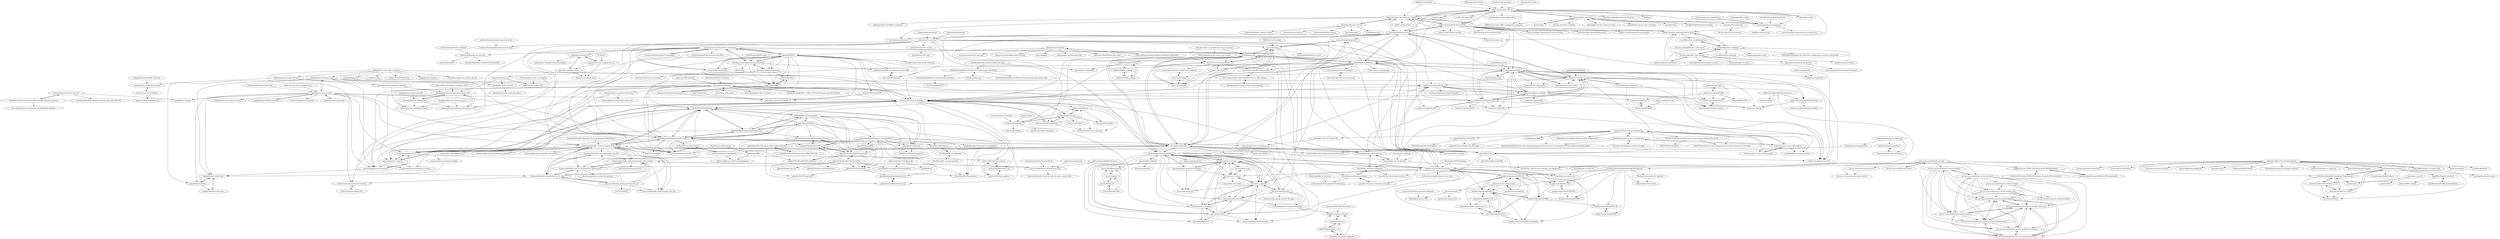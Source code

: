 digraph G {
"redhat-scholars/istio-tutorial" -> "redhat-developer-demos/knative-tutorial"
"redhat-scholars/istio-tutorial" -> "redhat-scholars/kubernetes-tutorial"
"redhat-scholars/istio-tutorial" -> "siamaksade/openshift-jenkins-demo" ["e"=1]
"redhat-scholars/istio-tutorial" -> "retroryan/istio-workshop"
"redhat-scholars/istio-tutorial" -> "burrsutter/9stepsawesome"
"redhat-scholars/istio-tutorial" -> "jbossdemocentral/coolstore-microservice" ["e"=1]
"redhat-scholars/istio-tutorial" -> "kiali/kiali" ["e"=1]
"redhat-scholars/istio-tutorial" -> "saturnism/istio-by-example-java"
"redhat-scholars/istio-tutorial" -> "sebgoa/oreilly-kubernetes"
"redhat-scholars/istio-tutorial" -> "redhat-developer-demos/quarkus-tutorial"
"redhat-scholars/istio-tutorial" -> "minishift/minishift" ["e"=1]
"redhat-scholars/istio-tutorial" -> "burrsutter/scripts-istio"
"redhat-scholars/istio-tutorial" -> "apache/camel-k" ["e"=1]
"redhat-scholars/istio-tutorial" -> "IBM/microservices-traffic-management-using-istio" ["e"=1]
"redhat-scholars/istio-tutorial" -> "redhat-developer/odo" ["e"=1]
"Suryakant-Bharti/Important-Java-Concepts" -> "HarryDulaney/intro-to-java-programming" ["e"=1]
"luisguiserrano/manning" -> "rishal-hurbans/Grokking-Artificial-Intelligence-Algorithms"
"luisguiserrano/manning" -> "luisguiserrano/machine-learning"
"luisguiserrano/manning" -> "luisguiserrano/Grokking-Deep-Learning"
"luisguiserrano/manning" -> "jonkrohn/DLTFpT"
"luisguiserrano/manning" -> "mimoralea/gdrl" ["e"=1]
"luisguiserrano/manning" -> "alexeygrigorev/mlbookcamp-code" ["e"=1]
"luisguiserrano/manning" -> "mdozmorov/MachineLearning_notes" ["e"=1]
"the-deep-learners/deep-learning-illustrated" -> "jonkrohn/DLTFpT"
"the-deep-learners/deep-learning-illustrated" -> "the-deep-learners/study-group"
"the-deep-learners/deep-learning-illustrated" -> "the-deep-learners/TensorFlow-LiveLessons"
"the-deep-learners/deep-learning-illustrated" -> "jonkrohn/tf2"
"the-deep-learners/deep-learning-illustrated" -> "jonkrohn/ML-foundations" ["e"=1]
"the-deep-learners/deep-learning-illustrated" -> "stephencwelch/dsgo-dl-workshop-summer-2020"
"the-deep-learners/deep-learning-illustrated" -> "NVDLI/LDL"
"aporter/coursera-android" -> "aporter/coursera-android-labs" ["e"=1]
"aporter/coursera-android" -> "douglascraigschmidt/POSA-15" ["e"=1]
"twajr/ckad-prep-notes" -> "sandervanvugt/ckad" ["e"=1]
"pdeitel/IntroToPython" -> "pdeitel/PythonForProgrammers"
"pdeitel/IntroToPython" -> "pdeitel/PythonFundamentalsLiveLessons"
"pdeitel/IntroToPython" -> "pdeitel/PythonDataScienceFullThrottle"
"pdeitel/IntroToPython" -> "pdeitel/PythonFullThrottle"
"pdeitel/IntroToPython" -> "pdeitel/CPlusPlusHowToProgram11e"
"pdeitel/IntroToPython" -> "pdeitel/Java9ForProgrammers"
"pdeitel/IntroToPython" -> "pdeitel/JavaHowToProgram11e_EarlyObjects"
"pdeitel/IntroToPython" -> "pdeitel/CHowtoProgram9e"
"pdeitel/IntroToPython" -> "pdeitel/CPlusPlus20FundamentalsLiveLessons"
"PacktPublishing/40-Algorithms-Every-Programmer-Should-Know" -> "thomasnield/oreilly_machine_learning_from_scratch" ["e"=1]
"PacktPublishing/Java-Coding-Problems" -> "kousen/java_8_recipes" ["e"=1]
"DataForScience/Timeseries" -> "maxhumber/BRE" ["e"=1]
"rinormaloku/k8s-mastery" -> "saturnism/istio-by-example-java" ["e"=1]
"pdeitel/PythonFundamentalsLiveLessons" -> "pdeitel/PythonForProgrammers"
"pdeitel/PythonFundamentalsLiveLessons" -> "pdeitel/PythonDataScienceFullThrottle"
"pdeitel/PythonFundamentalsLiveLessons" -> "pdeitel/PythonFullThrottle"
"pdeitel/PythonFundamentalsLiveLessons" -> "pdeitel/IntroToPython"
"pdeitel/PythonFundamentalsLiveLessons" -> "pdeitel/CPlusPlus20FundamentalsLiveLessons"
"pdeitel/PythonFundamentalsLiveLessons" -> "ariannedee/python-level-2"
"pdeitel/PythonFundamentalsLiveLessons" -> "nickrusso42518/slt-py-example"
"SethHWeidman/DLFS_code" -> "the-deep-learners/deep-learning-illustrated" ["e"=1]
"kousen/kotlin-cookbook" -> "kousen/HelloKotlinAndroid"
"kousen/kotlin-cookbook" -> "kousen/spring-and-spring-boot"
"kousen/kotlin-cookbook" -> "kousen/spring-kotlin"
"burrsutter/9stepsawesome" -> "burrsutter/scripts-istio"
"burrsutter/9stepsawesome" -> "redhat-scholars/kubernetes-tutorial"
"burrsutter/9stepsawesome" -> "sebgoa/oreilly-kubernetes"
"burrsutter/9stepsawesome" -> "redhat-developer-demos/knative-tutorial"
"burrsutter/9stepsawesome" -> "redhat-scholars/istio-tutorial"
"burrsutter/9stepsawesome" -> "sandervanvugt/cka"
"burrsutter/9stepsawesome" -> "sandervanvugt/ckad"
"burrsutter/9stepsawesome" -> "sandervanvugt/ansible-3h"
"burrsutter/9stepsawesome" -> "brentlaster/safaridocs"
"burrsutter/9stepsawesome" -> "kousen/java_upgrade"
"burrsutter/9stepsawesome" -> "nickrusso42518/slt-py-example"
"burrsutter/9stepsawesome" -> "mikepound/tls-exercises"
"burrsutter/9stepsawesome" -> "ariannedee/rethinking-rest"
"burrsutter/9stepsawesome" -> "kousen/spring-and-spring-boot"
"burrsutter/9stepsawesome" -> "burrsutter/scripts-knative"
"HarryDulaney/intro-to-java-programming" -> "jsquared21/Intro-to-Java-Programming"
"HarryDulaney/intro-to-java-programming" -> "LuizGsa21/intro-to-java-10th-edition"
"HarryDulaney/intro-to-java-programming" -> "Suryakant-Bharti/Important-Java-Concepts" ["e"=1]
"HarryDulaney/intro-to-java-programming" -> "sharaf-qeshta/Introduction-to-Java-Programming-and-Data-Structures-Comprehensive-Version-Eleventh-Edition-Global-"
"nickrusso42518/slt-py-example" -> "nickrusso42518/natm"
"nickrusso42518/slt-py-example" -> "nickrusso42518/racc"
"nickrusso42518/slt-py-example" -> "ariannedee/python-level-2"
"nickrusso42518/slt-py-example" -> "nickrusso42518/slt-netdevops"
"nickrusso42518/slt-py-example" -> "ariannedee/intro-to-python"
"nickrusso42518/slt-py-example" -> "nickrusso42518/slt-py-requests"
"nickrusso42518/slt-py-example" -> "sandervanvugt/ansible-3h"
"nickrusso42518/slt-py-example" -> "arpcefxl/getting-started-with-aws"
"nickrusso42518/slt-py-example" -> "ariannedee/python-environments"
"nickrusso42518/slt-py-example" -> "pdeitel/PythonFullThrottle"
"nickrusso42518/slt-py-example" -> "nickrusso42518/tweeter-lite"
"sandervanvugt/bash-scripting" -> "sandervanvugt/ansible-3h"
"sandervanvugt/bash-scripting" -> "sandervanvugt/kubernetes"
"sandervanvugt/bash-scripting" -> "sandervanvugt/luth"
"sandervanvugt/bash-scripting" -> "sandervanvugt/cool-bash"
"sandervanvugt/bash-scripting" -> "nickrusso42518/slt-py-example"
"sandervanvugt/bash-scripting" -> "sandervanvugt/rhce8-live"
"sandervanvugt/bash-scripting" -> "sandervanvugt/ckad"
"sandervanvugt/bash-scripting" -> "sandervanvugt/cka"
"sandervanvugt/bash-scripting" -> "sandervanvugt/rhcsa"
"bethrobson/Head-First-Design-Patterns" -> "bethrobson/Head-First-Java"
"bethrobson/Head-First-Design-Patterns" -> "jbloch/effective-java-3e-source-code" ["e"=1]
"bethrobson/Head-First-Design-Patterns" -> "kevin-wayne/algs4" ["e"=1]
"bethrobson/Head-First-Design-Patterns" -> "java8/Java8InAction" ["e"=1]
"bethrobson/Head-First-Design-Patterns" -> "spring-projects/spring-petclinic" ["e"=1]
"bethrobson/Head-First-Design-Patterns" -> "careercup/CtCI-6th-Edition" ["e"=1]
"bethrobson/Head-First-Design-Patterns" -> "douglascraigschmidt/LiveLessons"
"bethrobson/Head-First-Design-Patterns" -> "bethrobson/Head-First-JavaScript-Programming"
"bethrobson/Head-First-Design-Patterns" -> "normanmaurer/netty-in-action" ["e"=1]
"bethrobson/Head-First-Design-Patterns" -> "aistrate/AlgorithmsSedgewick" ["e"=1]
"bethrobson/Head-First-Design-Patterns" -> "eugenp/tutorials" ["e"=1]
"bethrobson/Head-First-Design-Patterns" -> "shekhargulati/99-problems" ["e"=1]
"bethrobson/Head-First-Design-Patterns" -> "RichardWarburton/java-8-lambdas-exercises" ["e"=1]
"bethrobson/Head-First-Design-Patterns" -> "spring-attic/spring-mvc-showcase" ["e"=1]
"bethrobson/Head-First-Design-Patterns" -> "BruceEckel/OnJava8-Examples" ["e"=1]
"siddartha19/Coursera-HTML-CSS-and-JavaScript-for-Web-Developers" -> "goggle/Coursera_HTML-CSS-Javascript-for-Web-Developers"
"PacktPublishing/Pandas-Cookbook" -> "chendaniely/pandas_for_everyone" ["e"=1]
"nigelpoulton/TheK8sBook" -> "sandervanvugt/cka" ["e"=1]
"wmr513/caching" -> "wmr513/event-driven-patterns"
"wmr513/caching" -> "wmr513/messaging"
"wmr513/caching" -> "wmr513/reactive"
"wmr513/caching" -> "wmr513/streaming"
"wmr513/caching" -> "SciSpike/kafka-lab"
"wmr513/caching" -> "kousen/reactive-spring"
"wmr513/caching" -> "ariannedee/rethinking-rest"
"wmr513/caching" -> "heineman/DesignPatterns_Draw"
"ewolff/microservice-istio" -> "saturnism/istio-by-example-java" ["e"=1]
"jbloch/effective-java-3e-source-code" -> "bethrobson/Head-First-Design-Patterns" ["e"=1]
"quarkusio/quarkus-quickstarts" -> "quarkusio/quarkus-workshops" ["e"=1]
"quarkusio/quarkus-quickstarts" -> "quarkusio/quarkus-super-heroes" ["e"=1]
"quarkusio/quarkus-quickstarts" -> "redhat-developer-demos/quarkus-tutorial" ["e"=1]
"rishal-hurbans/Grokking-Artificial-Intelligence-Algorithms" -> "luisguiserrano/manning"
"jonkrohn/tf2" -> "jonkrohn/pytorch"
"jonkrohn/tf2" -> "jonkrohn/TensorFlow-LiveLessons"
"brentlaster/safaridocs" -> "sebgoa/oreilly-kubernetes"
"brentlaster/safaridocs" -> "nickrusso42518/slt-py-example"
"brentlaster/safaridocs" -> "sandervanvugt/ansible-3h"
"brentlaster/safaridocs" -> "looselytyped/practical-docker"
"brentlaster/safaridocs" -> "SciSpike/kafka-lab"
"brentlaster/safaridocs" -> "ami-levin/OReilly-Training"
"brentlaster/safaridocs" -> "pdeitel/PythonDataScienceFullThrottle"
"brentlaster/safaridocs" -> "bmuschko/cje-crash-course"
"brentlaster/safaridocs" -> "thomasnield/oreilly_intro_to_mathematical_optimization"
"brentlaster/safaridocs" -> "kousen/spring-and-spring-boot"
"brentlaster/safaridocs" -> "arpcefxl/getting-started-with-aws"
"brentlaster/safaridocs" -> "maxhumber/WS60" ["e"=1]
"brentlaster/safaridocs" -> "arpcefxl/aws-saa-certification"
"brentlaster/safaridocs" -> "ariannedee/rethinking-rest"
"brentlaster/safaridocs" -> "ariannedee/python-level-2"
"kjam/python-web-scraping-tutorial" -> "kjam/data-wrangling-pycon"
"kjam/python-web-scraping-tutorial" -> "kjam/data-cleaning-101"
"kjam/python-web-scraping-tutorial" -> "kjam/data-pipelines-course"
"TNG/ArchUnit-Examples" -> "wmr513/caching" ["e"=1]
"smallrye/smallrye-mutiny" -> "quarkusio/quarkus-workshops" ["e"=1]
"bmuschko/ckad-prep" -> "sandervanvugt/ckad" ["e"=1]
"cescoffier/reactive-coffeeshop-demo" -> "ibm-messaging/kafka-java-vertx-starter"
"cescoffier/reactive-coffeeshop-demo" -> "quarkusio/quarkus-workshops"
"doczhcn/istio" -> "retroryan/istio-workshop" ["e"=1]
"kousen/mockito-hamcrest" -> "kousen/junit5_workshop"
"kousen/mockito-hamcrest" -> "victorrentea/structural-patterns-spring"
"nickrusso42518/racc" -> "nickrusso42518/natm"
"nickrusso42518/racc" -> "nickrusso42518/mkfd"
"nickrusso42518/racc" -> "nickrusso42518/slt-py-example"
"nickrusso42518/racc" -> "nickrusso42518/slt-ans-networks"
"nickrusso42518/racc" -> "nickrusso42518/slt-netdevops"
"nickrusso42518/racc" -> "nickrusso42518/nots"
"nickrusso42518/racc" -> "nickrusso42518/narc"
"kousen/junit5_workshop" -> "kousen/mockito-hamcrest"
"kousen/junit5_workshop" -> "kousen/java_upgrade"
"kousen/junit5_workshop" -> "kousen/java_8_recipes"
"kousen/junit5_workshop" -> "kousen/java_latest"
"kousen/junit5_workshop" -> "kousen/shopping_rest"
"kousen/junit5_workshop" -> "henri-tremblay/java91011beyond"
"ariannedee/rethinking-rest" -> "wmr513/caching"
"ariannedee/rethinking-rest" -> "arpcefxl/aws-saa-certification"
"ariannedee/rethinking-rest" -> "arpcefxl/getting-started-with-aws"
"sandervanvugt/kubernetes" -> "sandervanvugt/ckad"
"sandervanvugt/kubernetes" -> "sandervanvugt/microservices"
"sandervanvugt/kubernetes" -> "sandervanvugt/cka"
"sandervanvugt/kubernetes" -> "sandervanvugt/bash-scripting"
"sandervanvugt/kubernetes" -> "sandervanvugt/ansible-3h"
"sandervanvugt/kubernetes" -> "sandervanvugt/containers"
"sandervanvugt/kubernetes" -> "sandervanvugt/kub4h"
"sandervanvugt/kubernetes" -> "arpcefxl/getting-started-with-aws"
"sandervanvugt/kubernetes" -> "sandervanvugt/luth"
"sandervanvugt/kubernetes" -> "sandervanvugt/openshift"
"nickrusso42518/nots" -> "nickrusso42518/natm"
"nickrusso42518/nots" -> "nickrusso42518/racc"
"nickrusso42518/nots" -> "nickrusso42518/net-templates"
"nickrusso42518/nots" -> "nickrusso42518/perf"
"IBM/cloud-native-starter" -> "redhat-scholars/istio-tutorial" ["e"=1]
"thomasnield/oreilly_machine_learning_from_scratch" -> "thomasnield/oreilly_intro_to_mathematical_optimization"
"thomasnield/oreilly_machine_learning_from_scratch" -> "thomasnield/oreilly_math_fundamentals_data_science"
"thomasnield/oreilly_machine_learning_from_scratch" -> "thomasnield/oreilly_intermediate_sql_for_data"
"thomasnield/oreilly_machine_learning_from_scratch" -> "pdeitel/PythonDataScienceFullThrottle"
"thomasnield/oreilly_machine_learning_from_scratch" -> "pdeitel/PythonFullThrottle"
"thomasnield/oreilly_machine_learning_from_scratch" -> "thomasnield/oreilly_programming_with_sql"
"thomasnield/oreilly_machine_learning_from_scratch" -> "shaunwa/function-python-examples"
"thomasnield/oreilly_machine_learning_from_scratch" -> "heineman/IntroductionAlgorithmsDataStructures"
"thomasnield/oreilly_machine_learning_from_scratch" -> "vallard/K8sClass"
"thomasnield/oreilly_machine_learning_from_scratch" -> "thomasnield/oreilly-probability-from-scratch"
"thomasnield/oreilly_machine_learning_from_scratch" -> "nsadawi/ML-DataEng-Pipelines"
"thomasnield/oreilly_machine_learning_from_scratch" -> "thomasnield/oreilly_deep_learning_beginners"
"thomasnield/oreilly_machine_learning_from_scratch" -> "DataForScience/NLP" ["e"=1]
"thomasnield/oreilly_machine_learning_from_scratch" -> "looselytyped/practical-docker"
"thomasnield/oreilly_machine_learning_from_scratch" -> "thomasnield/oreilly_sql_fundamentals_for_data"
"TheAlgo/Coursera-Java-for-Android" -> "akueisara/java-for-android"
"noahgift/functional_intro_to_python" -> "noahgift/pragmaticai"
"noahgift/functional_intro_to_python" -> "noahgift/python-devops-course"
"noahgift/functional_intro_to_python" -> "noahgift/myrepo"
"noahgift/functional_intro_to_python" -> "bmtgoncalves/FromScratch"
"noahgift/functional_intro_to_python" -> "nickrusso42518/slt-py-example"
"noahgift/functional_intro_to_python" -> "nogibjj/mlops-template" ["e"=1]
"noahgift/functional_intro_to_python" -> "noahgift/managed_ml_systems_and_iot"
"noahgift/functional_intro_to_python" -> "codete/sentiment-analysis-for-chatbots"
"noahgift/functional_intro_to_python" -> "brentlaster/safaridocs"
"noahgift/functional_intro_to_python" -> "dgerlanc/programming-with-data"
"bmuschko/docker-for-jvm-projects" -> "bmuschko/todo-web-service-exercise"
"bmuschko/todo-web-service-exercise" -> "bmuschko/docker-for-jvm-projects"
"pdeitel/JavaFullThrottle" -> "pdeitel/JavaSE8forProgrammers"
"pdeitel/JavaFullThrottle" -> "pdeitel/PythonFullThrottle"
"PacktPublishing/Hands-On-Reactive-Programming-with-Python" -> "MainRo/cyclotron-py"
"PacktPublishing/Hands-On-Reactive-Programming-with-Python" -> "PacktPublishing/Hands-On-Reactive-Programming-with-Python-video-"
"PacktPublishing/Hands-On-Reactive-Programming-with-Python" -> "PacktPublishing/Reactive-Programming-in-Python"
"cloudnativedevops/demo" -> "redhat-scholars/istio-tutorial" ["e"=1]
"pilloPl/bigballofmud" -> "pilloPl/testable-arch"
"pilloPl/bigballofmud" -> "pilloPl/testing-love-and-hate"
"pilloPl/bigballofmud" -> "spring-attic/messaging-application"
"nickrusso42518/natm" -> "nickrusso42518/racc"
"nickrusso42518/natm" -> "nickrusso42518/slt-ans-networks"
"nickrusso42518/natm" -> "nickrusso42518/mkfd"
"thomasnield/oreilly_intro_to_mathematical_optimization" -> "htorrence/getting_started_with_pyspark"
"thomasnield/oreilly_intro_to_mathematical_optimization" -> "thomasnield/oreilly_intermediate_sql_for_data"
"thomasnield/oreilly_intro_to_mathematical_optimization" -> "thomasnield/oreilly_machine_learning_from_scratch"
"thomasnield/oreilly_intro_to_mathematical_optimization" -> "thomasnield/oreilly_math_fundamentals_data_science"
"meteatamel/knative-tutorial" -> "redhat-developer-demos/knative-tutorial"
"meteatamel/knative-tutorial" -> "meteatamel/cloudrun-tutorial"
"meteatamel/knative-tutorial" -> "knative/eventing" ["e"=1]
"meteatamel/knative-tutorial" -> "google/knative-gcp" ["e"=1]
"meteatamel/knative-tutorial" -> "triggermesh/knative-lambda-runtime" ["e"=1]
"meteatamel/knative-tutorial" -> "steren/awesome-cloud-run" ["e"=1]
"retroryan/istio-workshop" -> "saturnism/istio-by-example-java"
"retroryan/istio-workshop" -> "redhat-scholars/istio-tutorial"
"retroryan/istio-workshop" -> "srinandan/istio-workshop"
"retroryan/istio-workshop" -> "IBM/microservices-traffic-management-using-istio" ["e"=1]
"retroryan/istio-workshop" -> "christian-posta/istio-workshop"
"retroryan/istio-workshop" -> "kelseyhightower/istio-ingress-tutorial" ["e"=1]
"retroryan/istio-workshop" -> "layer5io/istio-service-mesh-workshop" ["e"=1]
"retroryan/istio-workshop" -> "nmnellis/vistio" ["e"=1]
"retroryan/istio-workshop" -> "doczhcn/istio" ["e"=1]
"retroryan/istio-workshop" -> "GoogleCloudPlatform/istio-samples" ["e"=1]
"PacktPublishing/Python-3-Object-Oriented-Programming-Third-Edition" -> "ariannedee/oop-python" ["e"=1]
"linuxacademy/content-aws-mls-c01" -> "ACloudGuru-Resources/Course_AWS_Certified_Machine_Learning"
"linuxacademy/content-aws-mls-c01" -> "simonguenther/AWS_Machine_Learning_Specialty_MLS-C01"
"linuxacademy/content-aws-mls-c01" -> "noahgift/aws-ml-guide"
"pdeitel/PythonDataScienceFullThrottle" -> "pdeitel/PythonFullThrottle"
"pdeitel/PythonDataScienceFullThrottle" -> "pdeitel/JavaFullThrottle"
"pdeitel/PythonDataScienceFullThrottle" -> "thomasnield/oreilly_machine_learning_from_scratch"
"pdeitel/PythonDataScienceFullThrottle" -> "pdeitel/PythonForProgrammers"
"pdeitel/PythonDataScienceFullThrottle" -> "pdeitel/PythonFundamentalsLiveLessons"
"pdeitel/PythonDataScienceFullThrottle" -> "nickrusso42518/slt-py-example"
"pdeitel/PythonDataScienceFullThrottle" -> "DataForScience/NLP" ["e"=1]
"pdeitel/PythonDataScienceFullThrottle" -> "thomasnield/oreilly_intro_to_mathematical_optimization"
"pdeitel/PythonDataScienceFullThrottle" -> "nsadawi/Advanced-ML-Projects"
"pdeitel/PythonDataScienceFullThrottle" -> "DavidMertz/ML-Webinar"
"pdeitel/PythonDataScienceFullThrottle" -> "ariannedee/python-level-2"
"pdeitel/PythonDataScienceFullThrottle" -> "brentlaster/safaridocs"
"pdeitel/PythonDataScienceFullThrottle" -> "looselytyped/practical-docker"
"douglascraigschmidt/POSA-14" -> "douglascraigschmidt/POSA-15"
"douglascraigschmidt/POSA-14" -> "juleswhite/mobilecloud-15"
"douglascraigschmidt/POSA-14" -> "douglascraigschmidt/CS892"
"douglascraigschmidt/POSA-14" -> "douglascraigschmidt/MoCCA-Capstone"
"douglascraigschmidt/POSA-14" -> "juleswhite/mobilecloud-14"
"pdeitel/JavaHowToProgram11e_EarlyObjects" -> "guto-alves/java-how-to-program-11e"
"pdeitel/JavaHowToProgram11e_EarlyObjects" -> "pdeitel/JavaHowToProgram11e_LateObjects"
"pdeitel/JavaHowToProgram11e_EarlyObjects" -> "pdeitel/CHowtoProgram9e"
"pdeitel/JavaHowToProgram11e_EarlyObjects" -> "pdeitel/JavaHowToProgram10eEarlyObjectsVersion"
"pdeitel/JavaHowToProgram11e_EarlyObjects" -> "pdeitel/Java9ForProgrammers"
"pdeitel/JavaHowToProgram11e_EarlyObjects" -> "pdeitel/PythonForProgrammers"
"pdeitel/JavaHowToProgram11e_EarlyObjects" -> "pdeitel/CPlusPlusHowToProgram11e"
"pdeitel/JavaHowToProgram11e_EarlyObjects" -> "pdeitel/JavaSE8forProgrammers"
"pdeitel/JavaHowToProgram11e_EarlyObjects" -> "pdeitel/AndroidForProgrammers3e"
"pdeitel/JavaHowToProgram11e_EarlyObjects" -> "pdeitel/CPlusPlus20ForProgrammers"
"pdeitel/JavaHowToProgram11e_EarlyObjects" -> "pdeitel/VCSharpHTP6"
"pdeitel/JavaHowToProgram11e_EarlyObjects" -> "pdeitel/JavaFullThrottle"
"bethrobson/Head-First-HTML5" -> "bethrobson/Head-First-JavaScript-Programming"
"bethrobson/Head-First-HTML5" -> "bethrobson/Head-First-HTML"
"bethrobson/Head-First-HTML5" -> "bethrobson/HTML5"
"mikepound/pwned-search" -> "mikepound/tls-exercises" ["e"=1]
"redhat-developer-demos/quarkus-tutorial" -> "quarkusio/quarkus-workshops"
"redhat-developer-demos/quarkus-tutorial" -> "redhat-developer-demos/knative-tutorial"
"redhat-developer-demos/quarkus-tutorial" -> "cescoffier/reactive-coffeeshop-demo"
"mikepound/tls-exercises" -> "ianmiell/introduction-to-bash"
"mikepound/tls-exercises" -> "pdeitel/PythonDataScienceFullThrottle"
"mikepound/tls-exercises" -> "wmr513/caching"
"mikepound/tls-exercises" -> "nickrusso42518/slt-netdevops"
"mikepound/tls-exercises" -> "arpcefxl/getting-started-with-aws"
"mikepound/tls-exercises" -> "sandervanvugt/openshift"
"mikepound/tls-exercises" -> "sandervanvugt/bash-scripting"
"mikepound/tls-exercises" -> "thomasnield/oreilly_machine_learning_from_scratch"
"mikepound/tls-exercises" -> "looselytyped/practical-docker"
"mikepound/tls-exercises" -> "madhusudhankonda/elasticsearch-first-steps"
"mikepound/tls-exercises" -> "wmr513/event-driven-patterns"
"ariannedee/intro-to-python" -> "nickrusso42518/slt-py-example"
"ariannedee/intro-to-python" -> "ariannedee/python-level-2"
"ariannedee/intro-to-python" -> "ariannedee/python-environments"
"ariannedee/intro-to-python" -> "ariannedee/python-foundations-3-weeks"
"ariannedee/intro-to-python" -> "pdeitel/PythonFullThrottle"
"srinandan/istio-workshop" -> "k8s-dev/awesome-servicemesh" ["e"=1]
"PacktPublishing/Reactive-Programming-in-Python" -> "Carsten-Leue/ReduxPY"
"redhat-developer-demos/knative-tutorial" -> "burrsutter/scripts-knative"
"redhat-developer-demos/knative-tutorial" -> "redhat-scholars/istio-tutorial"
"redhat-developer-demos/knative-tutorial" -> "redhat-scholars/kubernetes-tutorial"
"redhat-developer-demos/knative-tutorial" -> "redhat-developer-demos/quarkus-tutorial"
"redhat-developer-demos/knative-tutorial" -> "meteatamel/knative-tutorial"
"redhat-developer-demos/knative-tutorial" -> "redhat-scholars/tekton-tutorial"
"redhat-developer-demos/knative-tutorial" -> "willb/openshift-ml-workflows-workshop"
"redhat-developer-demos/knative-tutorial" -> "burrsutter/9stepsawesome"
"redhat-developer-demos/knative-tutorial" -> "redhat-cop/agnosticd" ["e"=1]
"arpcefxl/getting-started-with-aws" -> "arpcefxl/aws-saa-certification"
"arpcefxl/getting-started-with-aws" -> "arpcefxl/aws-network-certification"
"paiml/python_devops_book" -> "noahgift/python-devops-course"
"paiml/python_devops_book" -> "ariannedee/python-environments"
"paiml/python_devops_book" -> "paiml/practical-mlops-book" ["e"=1]
"paiml/python_devops_book" -> "noahgift/cloud-data-analysis-at-scale" ["e"=1]
"paiml/python_devops_book" -> "noahgift/Python-MLOps-Cookbook" ["e"=1]
"paiml/python_devops_book" -> "nickrusso42518/slt-py-example"
"paiml/python_devops_book" -> "pdeitel/PythonDataScienceFullThrottle"
"paiml/python_devops_book" -> "paiml/minimal-python"
"paiml/python_devops_book" -> "noahgift/aws-ml-guide"
"paiml/python_devops_book" -> "noahgift/function-bike-rider"
"paiml/python_devops_book" -> "techiescamp/python-for-devops" ["e"=1]
"paiml/python_devops_book" -> "thomasnield/oreilly_machine_learning_from_scratch"
"paiml/python_devops_book" -> "ariannedee/python-level-2"
"paiml/python_devops_book" -> "looselytyped/practical-docker"
"DavidMertz/ML-Webinar" -> "DavidMertz/ML-Live-Beginner"
"pdeitel/PythonForProgrammers" -> "pdeitel/PythonDataScienceFullThrottle"
"pdeitel/PythonForProgrammers" -> "pdeitel/PythonFundamentalsLiveLessons"
"pdeitel/PythonForProgrammers" -> "pdeitel/IntroToPython"
"pdeitel/PythonForProgrammers" -> "pdeitel/PythonFullThrottle"
"pdeitel/PythonForProgrammers" -> "pdeitel/JavaFullThrottle"
"pdeitel/PythonForProgrammers" -> "pdeitel/AndroidHowToProgram3e"
"pdeitel/PythonForProgrammers" -> "pdeitel/CPlusPlus20ForProgrammers"
"pdeitel/PythonForProgrammers" -> "pdeitel/CPlusPlusHowToProgram11e"
"pdeitel/PythonForProgrammers" -> "pdeitel/Java9ForProgrammers"
"pdeitel/PythonForProgrammers" -> "pdeitel/CHowtoProgram9e"
"PEGASUS1993/Introduction-to-Java-Programming-and-Data-Structures" -> "WHUISSZH/CodingJAVA"
"PEGASUS1993/Introduction-to-Java-Programming-and-Data-Structures" -> "Sven97/Introduction-to-Java-Programming-and-Data-Structures-11th-Edition"
"thomasnield/machine-learning-demo-data" -> "thomasnield/oreilly_math_fundamentals_data_science"
"thomasnield/machine-learning-demo-data" -> "thomasnield/oreilly_essential_math_for_data_science_book"
"kelseyhightower/istio-ingress-tutorial" -> "retroryan/istio-workshop" ["e"=1]
"DavidMertz/ML-Live-Beginner" -> "DavidMertz/ML-Live-Intermediate"
"nickrusso42518/slt-netdevops" -> "nickrusso42518/slt-ans-networks"
"nickrusso42518/slt-netdevops" -> "nickrusso42518/racc"
"nickrusso42518/slt-netdevops" -> "nickrusso42518/slt-py-example"
"nickrusso42518/slt-netdevops" -> "nickrusso42518/natm"
"ddd-edm-online-course/ddd-edm-course-materials" -> "wmr513/event-driven-patterns"
"ddd-edm-online-course/ddd-edm-course-materials" -> "SciSpike/kafka-lab"
"ddd-edm-online-course/ddd-edm-course-materials" -> "ddd-by-examples/event-source-cqrs-sample" ["e"=1]
"arpcefxl/aws-saa-certification" -> "arpcefxl/getting-started-with-aws"
"arpcefxl/aws-saa-certification" -> "arpcefxl/aws-infrastructure-concepts-and-deployment"
"arpcefxl/aws-saa-certification" -> "arpcefxl/aws-network-certification"
"maxhumber/BRE" -> "jeffrey-yau/Pearson-TSA-Training-Beginner"
"pdeitel/PythonFullThrottle" -> "pdeitel/PythonDataScienceFullThrottle"
"pdeitel/PythonFullThrottle" -> "pdeitel/JavaFullThrottle"
"pdeitel/PythonFullThrottle" -> "nickrusso42518/slt-py-example"
"pdeitel/PythonFullThrottle" -> "pdeitel/PythonForProgrammers"
"pdeitel/PythonFullThrottle" -> "ariannedee/intro-to-python"
"pdeitel/PythonFullThrottle" -> "thomasnield/oreilly_machine_learning_from_scratch"
"pdeitel/PythonFullThrottle" -> "ariannedee/python-level-2"
"pdeitel/PythonFullThrottle" -> "pdeitel/PythonFundamentalsLiveLessons"
"sandervanvugt/rhce8" -> "sandervanvugt/rhce8-book"
"sandervanvugt/rhce8" -> "sandervanvugt/rhce8-live"
"codete/sentiment-analysis-for-chatbots" -> "codete/oreilly-intelligent-bots"
"ariannedee/intro-to-python-livelessons" -> "ariannedee/python-foundations-3-weeks"
"ariannedee/intro-to-python-livelessons" -> "ariannedee/next-level-python-livelessons"
"spring-attic/messaging-application" -> "pilloPl/testable-arch"
"spring-attic/messaging-application" -> "pilloPl/testing-love-and-hate"
"spring-attic/messaging-application" -> "pilloPl/bigballofmud"
"arpcefxl/aws-account-setup-best-practices" -> "arpcefxl/awsmonitoringstrategies"
"ami-levin/OReilly-Training" -> "sandervanvugt/ansible-3h"
"ACloudGuru-Resources/Course_AWS_Certified_Machine_Learning" -> "linuxacademy/content-aws-mls-c01"
"ACloudGuru-Resources/Course_AWS_Certified_Machine_Learning" -> "aws-samples/amazon-sagemaker-safe-deployment-pipeline" ["e"=1]
"ianmiell/introduction-to-bash" -> "ianmiell/bash-next-steps"
"kousen/reactive-spring" -> "kousen/java_upgrade"
"kousen/reactive-spring" -> "victorrentea/structural-patterns-spring"
"kousen/reactive-spring" -> "kousen/mockito-hamcrest"
"kousen/reactive-spring" -> "jzheaux/oreilly-spring-security-rest-apis"
"kousen/reactive-spring" -> "kousen/spring-and-spring-boot"
"kousen/reactive-spring" -> "henri-tremblay/java91011beyond"
"sandervanvugt/ansible-3h" -> "sandervanvugt/ansible-advanced"
"sandervanvugt/ansible-3h" -> "sandervanvugt/AutomatingWithAnsible"
"sandervanvugt/ansible-3h" -> "sandervanvugt/bash-scripting"
"sandervanvugt/ansible-3h" -> "sandervanvugt/ansiblefundamentals"
"sandervanvugt/ansible-3h" -> "sandervanvugt/kub4h"
"sandervanvugt/ansible-3h" -> "ami-levin/OReilly-Training"
"arpcefxl/awsmonitoringstrategies" -> "arpcefxl/aws-account-setup-best-practices"
"arpcefxl/awsmonitoringstrategies" -> "oreilly-dataops-boot-camp/hello-world-python"
"arpcefxl/awsmonitoringstrategies" -> "arpcefxl/aws-network-certification"
"DavidMertz/ML-Live-Intermediate" -> "DavidMertz/ML-Live-Beginner"
"MainRo/cyclotron-py" -> "PacktPublishing/Hands-On-Reactive-Programming-with-Python"
"codete/oreilly-intelligent-bots" -> "codete/sentiment-analysis-for-chatbots"
"jonkrohn/TensorFlow-LiveLessons" -> "jonkrohn/tf2"
"jonkrohn/TensorFlow-LiveLessons" -> "jonkrohn/pytorch"
"jonkrohn/TensorFlow-LiveLessons" -> "jonkrohn/yt-channels-DS-AI-ML-CS"
"jonkrohn/pytorch" -> "jonkrohn/tf2"
"TedBear42/flink_training" -> "TedBear42/kafka_training"
"matthewbrems/missing-data-workshop" -> "thomasjpfan/ml-workshop-advanced"
"matthewbrems/missing-data-workshop" -> "thomasjpfan/ml-workshop-intermediate-2-of-2"
"kousen/HelloKotlinAndroid" -> "kousen/Supers"
"douglascraigschmidt/POSA-15" -> "douglascraigschmidt/POSA-14"
"douglascraigschmidt/POSA-15" -> "juleswhite/mobilecloud-15"
"douglascraigschmidt/POSA-15" -> "douglascraigschmidt/CS892"
"douglascraigschmidt/POSA-15" -> "douglascraigschmidt/MoCCA-Capstone"
"douglascraigschmidt/POSA-15" -> "juleswhite/mobilecloudsecurity-15"
"douglascraigschmidt/POSA-15" -> "douglascraigschmidt/LiveLessons"
"douglascraigschmidt/POSA-15" -> "aporter/coursera-android-labs"
"douglascraigschmidt/POSA-15" -> "douglascraigschmidt/CS251"
"jonkrohn/ML-foundations" -> "jonkrohn/DLTFpT" ["e"=1]
"jonkrohn/ML-foundations" -> "the-deep-learners/TensorFlow-LiveLessons" ["e"=1]
"jonkrohn/DLTFpT" -> "the-deep-learners/deep-learning-illustrated"
"jonkrohn/DLTFpT" -> "the-deep-learners/TensorFlow-LiveLessons"
"jonkrohn/DLTFpT" -> "jonkrohn/ML-foundations" ["e"=1]
"jonkrohn/DLTFpT" -> "jonkrohn/tf2"
"jonkrohn/DLTFpT" -> "jonkrohn/NLP-with-LLMs"
"jonkrohn/DLTFpT" -> "stephencwelch/dsgo-dl-workshop-summer-2020"
"jonkrohn/DLTFpT" -> "DavidMertz/ML-Webinar"
"jonkrohn/DLTFpT" -> "the-deep-learners/study-group"
"jonkrohn/DLTFpT" -> "jonkrohn/pytorch"
"jonkrohn/DLTFpT" -> "Samreay/DSGoPipeline"
"jonkrohn/DLTFpT" -> "thomasnield/oreilly_machine_learning_from_scratch"
"jonkrohn/DLTFpT" -> "jonkrohn/TensorFlow-LiveLessons"
"jonkrohn/DLTFpT" -> "joerg84/Graph_Powered_ML_Workshop"
"jonkrohn/DLTFpT" -> "numeristical/resources"
"jonkrohn/DLTFpT" -> "jonkrohn/yt-channels-DS-AI-ML-CS"
"cathytanimura/sql_book" -> "thomasnield/machine-learning-demo-data" ["e"=1]
"Samreay/DSGoPipeline" -> "stephencwelch/dsgo-dl-workshop-summer-2020"
"stephencwelch/dsgo-dl-workshop-summer-2020" -> "Samreay/DSGoPipeline"
"askmeegs/learn-istio" -> "redhat-scholars/istio-tutorial" ["e"=1]
"ariannedee/oop-python" -> "arvimal/oop_with_python" ["e"=1]
"ariannedee/oop-python" -> "ariannedee/python-level-2"
"ariannedee/oop-python" -> "ariannedee/python-environments"
"ariannedee/oop-python" -> "nickrusso42518/slt-py-example"
"ariannedee/oop-python" -> "PacktPublishing/Python-3-Object-Oriented-Programming-Third-Edition" ["e"=1]
"ariannedee/oop-python" -> "pdeitel/PythonFullThrottle"
"ariannedee/oop-python" -> "ariannedee/python-data-structures"
"ariannedee/oop-python" -> "ariannedee/intro-to-python"
"ariannedee/oop-python" -> "pdeitel/PythonDataScienceFullThrottle"
"ariannedee/oop-python" -> "sandervanvugt/bash-scripting"
"ariannedee/oop-python" -> "sandervanvugt/kubernetes"
"ariannedee/oop-python" -> "ariannedee/intro-to-python-livelessons"
"ariannedee/oop-python" -> "ariannedee/python-foundations-3-weeks"
"ariannedee/oop-python" -> "brentlaster/safaridocs"
"dogriffiths/HeadFirstAndroid" -> "dogriffiths/HeadFirstAndroid2ndEdition"
"dogriffiths/HeadFirstAndroid" -> "udacity/ud862-samples" ["e"=1]
"CiscoDevNet/cml-community" -> "nickrusso42518/nots" ["e"=1]
"ariannedee/python-level-2" -> "ariannedee/python-environments"
"ariannedee/python-level-2" -> "nickrusso42518/slt-py-example"
"ariannedee/python-level-2" -> "ariannedee/intro-to-python"
"ariannedee/python-level-2" -> "nickrusso42518/slt-py-requests"
"ariannedee/python-environments" -> "ariannedee/python-level-2"
"ariannedee/python-environments" -> "noahgift/function-bike-rider"
"Beerkay/JavaMultiThreading" -> "douglascraigschmidt/LiveLessons" ["e"=1]
"pdeitel/CPlusPlusHowToProgram10e" -> "pdeitel/CPlusPlusHowToProgram11e"
"pdeitel/CPlusPlusHowToProgram10e" -> "pdeitel/CPlusPlus11forProgrammers"
"pdeitel/CPlusPlusHowToProgram10e" -> "pdeitel/CHowtoProgram9e"
"pdeitel/CPlusPlusHowToProgram10e" -> "pdeitel/CPlusPlus20ForProgrammers"
"pdeitel/CPlusPlusHowToProgram10e" -> "iRobot42/Deitels-Cpp-10e"
"pdeitel/CPlusPlusHowToProgram10e" -> "qc2105/ExercisesCppHowToProgram9thEd"
"pdeitel/CPlusPlusHowToProgram10e" -> "pdeitel/CHowToProgram8e"
"bmuschko/ckad-crash-course" -> "sandervanvugt/ckad" ["e"=1]
"bmuschko/ckad-crash-course" -> "sandervanvugt/cka" ["e"=1]
"douglascraigschmidt/LiveLessons" -> "kousen/java_8_recipes"
"douglascraigschmidt/LiveLessons" -> "douglascraigschmidt/POSA-15"
"douglascraigschmidt/LiveLessons" -> "kousen/java_upgrade"
"douglascraigschmidt/LiveLessons" -> "kousen/spring-and-spring-boot"
"douglascraigschmidt/LiveLessons" -> "douglascraigschmidt/POSA-14"
"douglascraigschmidt/LiveLessons" -> "douglascraigschmidt/CS891"
"douglascraigschmidt/LiveLessons" -> "juleswhite/mobilecloud-15"
"douglascraigschmidt/LiveLessons" -> "livelessons-spring/building-microservices" ["e"=1]
"douglascraigschmidt/LiveLessons" -> "douglascraigschmidt/CS892"
"douglascraigschmidt/LiveLessons" -> "kousen/java_latest"
"douglascraigschmidt/LiveLessons" -> "brentlaster/safaridocs"
"douglascraigschmidt/LiveLessons" -> "douglascraigschmidt/CS251"
"douglascraigschmidt/LiveLessons" -> "kousen/java_9_recipes"
"douglascraigschmidt/LiveLessons" -> "SciSpike/kafka-lab"
"douglascraigschmidt/LiveLessons" -> "sebgoa/oreilly-kubernetes"
"douglascraigschmidt/CS892" -> "douglascraigschmidt/MoCCA-Capstone"
"douglascraigschmidt/CS892" -> "douglascraigschmidt/POSA-14"
"douglascraigschmidt/CS892" -> "douglascraigschmidt/POSA-16"
"noahgift/python-devops-course" -> "paiml/python_devops_book"
"noahgift/python-devops-course" -> "ariannedee/python-environments"
"noahgift/python-devops-course" -> "looselytyped/practical-docker"
"noahgift/python-devops-course" -> "paiml/minimal-python"
"noahgift/python-devops-course" -> "sandervanvugt/ansible-3h"
"noahgift/python-devops-course" -> "noahgift/function-bike-rider"
"noahgift/python-devops-course" -> "nickrusso42518/slt-py-example"
"quarkusio/quarkus-workshops" -> "quarkusio/quarkus-super-heroes"
"quarkusio/quarkus-workshops" -> "redhat-developer-demos/quarkus-tutorial"
"quarkusio/quarkus-workshops" -> "cescoffier/reactive-coffeeshop-demo"
"quarkusio/quarkus-workshops" -> "dhinojosa/spinnaker-study"
"quarkusio/quarkus-workshops" -> "PacktPublishing/Hands-On-Cloud-Native-Applications-with-Java-and-Quarkus"
"quarkusio/quarkus-workshops" -> "cescoffier/quarkus-todo-app"
"wmr513/event-driven-patterns" -> "wmr513/reactive"
"wmr513/event-driven-patterns" -> "wmr513/caching"
"wmr513/event-driven-patterns" -> "wmr513/messaging"
"wmr513/event-driven-patterns" -> "andrewharmellaw/first-steps-in-ddd"
"wmr513/event-driven-patterns" -> "wmr513/microservices-antipatterns-workbook"
"douglascraigschmidt/CS251" -> "douglascraigschmidt/CS892"
"douglascraigschmidt/CS251" -> "douglascraigschmidt/CPlusPlus"
"sandervanvugt/ckad" -> "sandervanvugt/cka"
"sandervanvugt/ckad" -> "sandervanvugt/kubernetes"
"sandervanvugt/ckad" -> "sandervanvugt/microservices"
"sandervanvugt/ckad" -> "bmuschko/ckad-crash-course" ["e"=1]
"sandervanvugt/ckad" -> "sandervanvugt/rhce8-live"
"sandervanvugt/ckad" -> "bmuschko/ckad-prep" ["e"=1]
"sandervanvugt/ckad" -> "sebgoa/oreilly-kubernetes"
"sandervanvugt/ckad" -> "sandervanvugt/kub4h"
"sandervanvugt/ckad" -> "sandervanvugt/bash-scripting"
"sandervanvugt/ckad" -> "arpcefxl/aws-infrastructure-concepts-and-deployment"
"sandervanvugt/ckad" -> "vallard/K8sClass"
"sandervanvugt/ckad" -> "sandervanvugt/ex180"
"sandervanvugt/ckad" -> "bmuschko/cks-crash-course" ["e"=1]
"sandervanvugt/ckad" -> "sandervanvugt/ansible-advanced"
"sandervanvugt/ckad" -> "looselytyped/practical-docker"
"redhat-scholars/kubernetes-tutorial" -> "redhat-developer-demos/hybrid-cloud-serverless"
"redhat-scholars/kubernetes-tutorial" -> "redhat-developer-demos/knative-tutorial"
"redhat-scholars/kubernetes-tutorial" -> "redhat-scholars/istio-tutorial"
"redhat-scholars/kubernetes-tutorial" -> "redhat-developer-demos/quarkus-tutorial"
"redhat-scholars/kubernetes-tutorial" -> "burrsutter/9stepsawesome"
"redhat-scholars/kubernetes-tutorial" -> "redhat-scholars/tekton-tutorial"
"redhat-scholars/kubernetes-tutorial" -> "redhat-developer-demos/kafka-tutorial"
"redhat-scholars/kubernetes-tutorial" -> "sandervanvugt/ckad"
"redhat-scholars/kubernetes-tutorial" -> "sandervanvugt/microservices"
"redhat-scholars/kubernetes-tutorial" -> "redhat-scholars/openshift-starter-guides" ["e"=1]
"redhat-scholars/kubernetes-tutorial" -> "sandervanvugt/kubernetes"
"redhat-scholars/kubernetes-tutorial" -> "redhat-developer-demos/hybrid-cloud"
"andrewharmellaw/first-steps-in-ddd" -> "First-Steps-in-DDD-Community/first-steps-in-ddd-solutions"
"pdeitel/CPlusPlus20FundamentalsLiveLessons" -> "pdeitel/CPlusPlus20ForProgrammers"
"pdeitel/CPlusPlus20FundamentalsLiveLessons" -> "pdeitel/CPlusPlusHowToProgram11e"
"pdeitel/CPlusPlus20FundamentalsLiveLessons" -> "pdeitel/CPlusPlus20FullThrottlePart1"
"sandervanvugt/cka" -> "sandervanvugt/ckad"
"sandervanvugt/cka" -> "sandervanvugt/kubernetes"
"sandervanvugt/cka" -> "sandervanvugt/microservices"
"sandervanvugt/cka" -> "vallard/K8sClass"
"sandervanvugt/cka" -> "sandervanvugt/bash-scripting"
"sandervanvugt/cka" -> "sandervanvugt/ansible-3h"
"sandervanvugt/cka" -> "sandervanvugt/ansiblefundamentals"
"sandervanvugt/cka" -> "bmuschko/cka-crash-course" ["e"=1]
"sandervanvugt/cka" -> "sebgoa/oreilly-kubernetes"
"sandervanvugt/cka" -> "bmuschko/cks-crash-course" ["e"=1]
"sandervanvugt/cka" -> "bmuschko/ckad-crash-course" ["e"=1]
"sandervanvugt/cka" -> "burrsutter/9stepsawesome"
"sandervanvugt/cka" -> "sandervanvugt/kub4h"
"sandervanvugt/cka" -> "sandervanvugt/luth"
"sandervanvugt/cka" -> "ariannedee/intro-to-python"
"LuizGsa21/intro-to-java-10th-edition" -> "jsquared21/Intro-to-Java-Programming"
"LuizGsa21/intro-to-java-10th-edition" -> "mlnorman/Intro-To-Java-Programming"
"LuizGsa21/intro-to-java-10th-edition" -> "maxalthoff/intro-to-java-exercises"
"LuizGsa21/intro-to-java-10th-edition" -> "HarryDulaney/intro-to-java-programming"
"mona-kay/odsc-sql-for-data-science" -> "jbernhard-nw/rec-workshop"
"larakattan/bayesian_inference_pymc3" -> "thomasjpfan/ml-workshop-intermediate-1-of-2"
"larakattan/bayesian_inference_pymc3" -> "thomasjpfan/ml-workshop-advanced"
"zirmite/odsc-2022-statistics" -> "drivendataorg/odsc-actionable-ethics"
"numeristical/resources" -> "leodema/nlp_fundamentals"
"numeristical/resources" -> "thomasjpfan/ml-workshop-intermediate-2-of-2"
"numeristical/resources" -> "zirmite/odsc-2022-statistics"
"sandervanvugt/rhcsa" -> "sandervanvugt/rhcsa9"
"diegocamara/realworld-api-quarkus" -> "alexey-lapin/realworld-backend-micronaut"
"douglascraigschmidt/CPlusPlus" -> "douglascraigschmidt/CS251"
"douglascraigschmidt/CPlusPlus" -> "douglascraigschmidt/CS891"
"kousen/java_latest" -> "kousen/java_upgrade"
"kousen/java_latest" -> "kousen/junit5_workshop"
"kousen/java_latest" -> "kousen/mockito-hamcrest"
"kousen/java_latest" -> "kousen/shopping_rest"
"kousen/java_latest" -> "henri-tremblay/java91011beyond"
"kousen/java_latest" -> "kousen/java_8_recipes"
"kousen/java_latest" -> "kousen/java_9_recipes"
"sandervanvugt/rhce8-book" -> "sandervanvugt/rhce8"
"sandervanvugt/rhce8-book" -> "sandervanvugt/rhce8-live"
"sandervanvugt/rhce8-book" -> "sandervanvugt/rhcsa"
"sandervanvugt/rhce8-book" -> "theJaxon/RHCE_ENV"
"juleswhite/mobilecloud-14" -> "juleswhite/mobilecloud-15"
"juleswhite/mobilecloud-14" -> "douglascraigschmidt/POSA-14"
"juleswhite/mobilecloud-14" -> "juleswhite/mobilecloudsecurity-15"
"vallard/K8sClass" -> "vallard/MicroServicesOnAWS"
"vallard/K8sClass" -> "sandervanvugt/microservices"
"vallard/K8sClass" -> "arpcefxl/aws-networking-terraform"
"vallard/K8sClass" -> "arpcefxl/aws-event-driven"
"heineman/python-algorithms" -> "heineman/python-data-structures"
"pdeitel/AndroidForProgrammers3e" -> "pdeitel/AndroidHowToProgram3e"
"paiml/minimal-python" -> "noahgift/function-bike-rider"
"paiml/minimal-python" -> "noahgift/functions-from-zero"
"sandervanvugt/rhce8-live" -> "sandervanvugt/ansible-advanced"
"pdeitel/CHowtoProgram9e" -> "pdeitel/CHowToProgram8e"
"pdeitel/CHowtoProgram9e" -> "pdeitel/Java9ForProgrammers"
"pdeitel/CHowtoProgram9e" -> "pdeitel/AndroidForProgrammers3e"
"nsadawi/Advanced-ML-Projects" -> "nsadawi/Imbalanced-Classification"
"pdeitel/JavaHowToProgram11e_LateObjects" -> "pdeitel/Java9ForProgrammers"
"shaunwa/function-python-examples" -> "noahgift/function-bike-rider"
"arpcefxl/aws-network-certification" -> "arpcefxl/awsmonitoringstrategies"
"arpcefxl/aws-network-certification" -> "arpcefxl/aws-event-driven"
"arpcefxl/aws-network-certification" -> "arpcefxl/aws-networking-terraform"
"arpcefxl/aws-network-certification" -> "arpcefxl/getting-started-with-aws"
"sandervanvugt/ansiblefundamentals" -> "sandervanvugt/luth"
"sandervanvugt/ansiblefundamentals" -> "sandervanvugt/ansibleinthreeweeks"
"pdeitel/CPlusPlus20ForProgrammers" -> "pdeitel/CPlusPlus20FundamentalsLiveLessons"
"pdeitel/CPlusPlus20ForProgrammers" -> "pdeitel/CPlusPlusHowToProgram11e"
"pdeitel/CPlusPlus20ForProgrammers" -> "pdeitel/CPlusPlus20FullThrottlePart1"
"pdeitel/CPlusPlus20ForProgrammers" -> "pdeitel/CPlusPlusHowToProgram10e"
"pdeitel/CPlusPlus20ForProgrammers" -> "pdeitel/CHowtoProgram9e"
"pdeitel/AndroidHowToProgram3e" -> "pdeitel/AndroidForProgrammers3e"
"nsadawi/Imbalanced-Classification" -> "nsadawi/Advanced-ML-Projects"
"nsadawi/Imbalanced-Classification" -> "jeffrey-yau/Pearson-TSA-Training-Beginner"
"Albertoimpl/k8s-for-the-busy" -> "oreilly-dataops-boot-camp/hello-world-python"
"nickrusso42518/slt-py-requests" -> "nickrusso42518/tweeter-lite"
"nickrusso42518/slt-py-requests" -> "nickrusso42518/py-auphonic"
"thomasjpfan/ml-workshop-intro" -> "thomasjpfan/ml-workshop-intermediate-1-of-2"
"thomasjpfan/ml-workshop-intro" -> "thomasjpfan/ml-workshop-intermediate-2-of-2"
"thomasjpfan/ml-workshop-intro" -> "thomasjpfan/ml-workshop-advanced"
"nderzsy/Network-Analysis-in-Python-ODSC" -> "thomasjpfan/ml-workshop-intermediate-2-of-2"
"thomasjpfan/ml-workshop-intermediate-1-of-2" -> "thomasjpfan/ml-workshop-intermediate-2-of-2"
"thomasjpfan/ml-workshop-intermediate-2-of-2" -> "thomasjpfan/ml-workshop-intermediate-1-of-2"
"thomasjpfan/ml-workshop-intermediate-2-of-2" -> "thomasjpfan/ml-workshop-intro"
"thomasjpfan/ml-workshop-intermediate-2-of-2" -> "thomasjpfan/ml-workshop-advanced"
"aporter/androidui" -> "aporter/umd-android-labs"
"aporter/androidui" -> "WuKongW/Angular2_POC"
"pdeitel/JavaHowToProgram10eEarlyObjectsVersion" -> "pdeitel/JavaHowToProgram10eLateObjectsVersion"
"pdeitel/JavaHowToProgram10eEarlyObjectsVersion" -> "pdeitel/AndroidHowToProgram3e"
"pdeitel/JavaHowToProgram10eLateObjectsVersion" -> "pdeitel/JavaHowToProgram10eEarlyObjectsVersion"
"First-Steps-in-DDD-Community/first-steps-in-ddd-solutions" -> "andreipradan/first-steps-in-ddd-solutions-python"
"ThoughtWorksInc/CD4ML-Scenarios" -> "mona-kay/odsc-sql-for-data-science" ["e"=1]
"kousen/ICNDB_AS" -> "kousen/Supers"
"kousen/ICNDB_AS" -> "kousen/HelloWorldAS"
"kousen/ICNDB_AS" -> "kousen/HelloKotlinAndroid"
"nickrusso42518/py-auphonic" -> "nickrusso42518/tweeter-lite"
"nickrusso42518/py-auphonic" -> "nickrusso42518/slt-py-requests"
"nickrusso42518/tweeter-lite" -> "nickrusso42518/py-auphonic"
"nickrusso42518/tweeter-lite" -> "nickrusso42518/slt-py-requests"
"bsommardahl/oreilly-kata-starter" -> "pilloPl/testing-love-and-hate"
"noahgift/function-bike-rider" -> "noahgift/functions-from-zero"
"noahgift/function-bike-rider" -> "paiml/minimal-python"
"kousen/HelloWorldAS" -> "kousen/ICNDB_AS"
"kousen/HelloWorldAS" -> "kousen/Supers"
"kousen/HelloWorldAS" -> "kousen/HelloKotlinAndroid"
"sujitpal/keras-tutorial-odsc2020" -> "thomasjpfan/ml-workshop-intro"
"sandervanvugt/ansible-advanced" -> "sandervanvugt/rhce8-live"
"victorrentea/structural-patterns-spring" -> "pilloPl/testing-love-and-hate"
"pilloPl/testing-love-and-hate" -> "pilloPl/testable-arch"
"pilloPl/testable-arch" -> "pilloPl/testing-love-and-hate"
"pilloPl/testable-arch" -> "pilloPl/bigballofmud"
"pilloPl/testable-arch" -> "spring-attic/messaging-application"
"jbernhard-nw/rec-workshop" -> "pjkowalczyk/StoredDataStories"
"jbernhard-nw/rec-workshop" -> "mona-kay/odsc-sql-for-data-science"
"noahgift/Python-MLOps-Cookbook" -> "paiml/python_devops_book" ["e"=1]
"jsquared21/Intro-to-Java-Programming" -> "LuizGsa21/intro-to-java-10th-edition"
"jsquared21/Intro-to-Java-Programming" -> "HarryDulaney/intro-to-java-programming"
"jsquared21/Intro-to-Java-Programming" -> "mlnorman/Intro-To-Java-Programming"
"jsquared21/Intro-to-Java-Programming" -> "maxalthoff/intro-to-java-exercises"
"jsquared21/Intro-to-Java-Programming" -> "HenrikSamuelsson/Introduction_to_Java_Programming"
"jsquared21/Intro-to-Java-Programming" -> "PEGASUS1993/Introduction-to-Java-Programming-and-Data-Structures"
"jsquared21/Intro-to-Java-Programming" -> "Sven97/Introduction-to-Java-Programming-and-Data-Structures-11th-Edition"
"jsquared21/Intro-to-Java-Programming" -> "jsquared21/Learn-Python-The-Hard-Way"
"jsquared21/Intro-to-Java-Programming" -> "jsquared21/StartingOutCPP"
"jsquared21/Intro-to-Java-Programming" -> "sharaf-qeshta/Introduction-to-Java-Programming-and-Data-Structures-Comprehensive-Version-Eleventh-Edition-Global-"
"jsquared21/Intro-to-Java-Programming" -> "siidney/Java-How-To-Program-9E"
"jsquared21/Intro-to-Java-Programming" -> "mafudge/LearnJava" ["e"=1]
"aporter/coursera-android-labs" -> "aporter/coursera-android" ["e"=1]
"aporter/coursera-android-labs" -> "douglascraigschmidt/POSA-15"
"aporter/coursera-android-labs" -> "aporter/androidui"
"aporter/coursera-android-labs" -> "douglascraigschmidt/POSA-14"
"cs109/2015" -> "kjam/python-web-scraping-tutorial" ["e"=1]
"sawmac/css_mm_4e" -> "sawmac/CSS3"
"sawmac/css_mm_4e" -> "sawmac/js3e"
"ipspace/netlab" -> "nickrusso42518/nots" ["e"=1]
"bmuschko/cka-crash-course" -> "sandervanvugt/cka" ["e"=1]
"bmuschko/cka-crash-course" -> "sandervanvugt/ckad" ["e"=1]
"bmuschko/cka-crash-course" -> "vallard/K8sClass" ["e"=1]
"bmuschko/cka-crash-course" -> "sandervanvugt/microservices" ["e"=1]
"jsquared21/StartingOutCPP" -> "jsquared21/Learn-Python-The-Hard-Way"
"jsquared21/StartingOutCPP" -> "KendalDroddy/CPP_EarlyObjects"
"paiml/practical-mlops-book" -> "paiml/python_devops_book" ["e"=1]
"bethrobson/Head-First-Java" -> "bethrobson/Head-First-Design-Patterns"
"bethrobson/Head-First-Java" -> "bethrobson/Head-First-JavaScript-Programming"
"bethrobson/Head-First-Java" -> "bethrobson/Head-First-HTML5"
"bethrobson/Head-First-Java" -> "raouf-aghrout/head-first-java"
"bethrobson/Head-First-Java" -> "bethrobson/Head-First-HTML"
"bethrobson/Head-First-Java" -> "archerImagine/HeadFirstJava"
"bethrobson/Head-First-Java" -> "bethrobson/HTML5"
"bethrobson/Head-First-Java" -> "dogriffiths/HeadFirstAndroid"
"jhu-ep-coursera/fullstack-course1-module2" -> "jhu-ep-coursera/fullstack-course1-module1"
"jhu-ep-coursera/fullstack-course1-module2" -> "jhu-ep-coursera/fullstack-course1-module3"
"jhu-ep-coursera/fullstack-course1-module2" -> "jhu-ep-coursera/fullstack-course2-module1-fancy_cars"
"jhu-ep-coursera/fullstack-course1-module2" -> "jhu-ep-coursera/fullstack-course2-module2-advanced-ar"
"jhu-ep-coursera/fullstack-course1-module2" -> "jhu-ep-coursera/fullstack-course2-module3-blogposts"
"jhu-ep-coursera/fullstack-course1-module2" -> "jhu-ep-coursera/fullstack-course2-module4-i-reviewed"
"jhu-ep-coursera/fullstack-course1-module2" -> "jhu-ep-coursera/fullstack-course1-module3-blackbox-testing"
"jhu-ep-coursera/fullstack-course1-module2" -> "jhu-ep-coursera/fullstack-course3-module1-zips"
"madhusudhankonda/elasticsearch-in-action" -> "madhusudhankonda/elasticsearch-first-steps" ["e"=1]
"heineman/LearningAlgorithms" -> "heineman/IntroductionAlgorithmsDataStructures"
"mlnorman/Intro-To-Java-Programming" -> "jsquared21/Intro-to-Java-Programming"
"mlnorman/Intro-To-Java-Programming" -> "LuizGsa21/intro-to-java-10th-edition"
"thomasnield/oreilly_math_fundamentals_data_science" -> "thomasnield/oreilly_machine_learning_from_scratch"
"thomasnield/oreilly_math_fundamentals_data_science" -> "thomasnield/oreilly_intro_to_mathematical_optimization"
"thomasnield/oreilly_math_fundamentals_data_science" -> "thomasnield/oreilly_intermediate_sql_for_data"
"thomasnield/oreilly_math_fundamentals_data_science" -> "thomasnield/machine-learning-demo-data"
"thomasnield/oreilly_math_fundamentals_data_science" -> "thomasnield/oreilly_programming_with_sql"
"thomasnield/oreilly_math_fundamentals_data_science" -> "pdeitel/PythonFullThrottle"
"thomasnield/oreilly_math_fundamentals_data_science" -> "DataForScience/InteractiveViz"
"juleswhite/mobilecloud-15" -> "juleswhite/mobilecloudsecurity-15"
"juleswhite/mobilecloud-15" -> "douglascraigschmidt/POSA-15"
"juleswhite/mobilecloud-15" -> "juleswhite/mobilecloud-14"
"juleswhite/mobilecloud-15" -> "douglascraigschmidt/POSA-14"
"juleswhite/mobilecloud-15" -> "douglascraigschmidt/MoCCA-Capstone"
"juleswhite/mobilecloudsecurity-15" -> "juleswhite/mobilecloud-15"
"arpcefxl/hands-on-with-aws" -> "arpcefxl/aws-event-driven"
"sandervanvugt/ex280" -> "sandervanvugt/ex180"
"andreipradan/first-steps-in-ddd-solutions-python" -> "First-Steps-in-DDD-Community/first-steps-in-ddd-solutions"
"kousen/Supers" -> "kousen/HelloKotlinAndroid"
"kousen/Supers" -> "kousen/ICNDB_AS"
"mikexcohen/LinAlg4DataScience" -> "thomasnield/machine-learning-demo-data" ["e"=1]
"jimdevops19/PythonOOP" -> "ariannedee/oop-python" ["e"=1]
"douglascraigschmidt/Android-App-Development" -> "TheAlgo/Coursera-Java-for-Android"
"douglascraigschmidt/Android-App-Development" -> "douglascraigschmidt/CS251"
"douglascraigschmidt/Android-App-Development" -> "douglascraigschmidt/POSA-16"
"douglascraigschmidt/Android-App-Development" -> "douglascraigschmidt/POSA"
"douglascraigschmidt/Android-App-Development" -> "douglascraigschmidt/POSA-15"
"douglascraigschmidt/Android-App-Development" -> "akueisara/java-for-android"
"douglascraigschmidt/Android-App-Development" -> "douglascraigschmidt/POSA-14"
"douglascraigschmidt/Android-App-Development" -> "douglascraigschmidt/CS891"
"bethrobson/Head-First-HTML" -> "bethrobson/Head-First-HTML5"
"bethrobson/Head-First-HTML" -> "bethrobson/Head-First-JavaScript-Programming"
"bethrobson/Head-First-HTML" -> "bethrobson/Head-First-Java"
"bethrobson/Head-First-HTML" -> "bethrobson/HTML5"
"stefmolin/python-data-viz-workshop" -> "leodema/nlp_fundamentals" ["e"=1]
"stefmolin/python-data-viz-workshop" -> "thomasjpfan/ml-workshop-intermediate-1-of-2" ["e"=1]
"AdminTurnedDevOps/PearsonCourses" -> "daveprowse/lnsf"
"AdminTurnedDevOps/PearsonCourses" -> "sandervanvugt/luth"
"AdminTurnedDevOps/PearsonCourses" -> "arpcefxl/aws-infrastructure-concepts-and-deployment"
"AdminTurnedDevOps/PearsonCourses" -> "sandervanvugt/ansiblefundamentals"
"HariSekhon/DevOps-Python-tools" -> "paiml/python_devops_book" ["e"=1]
"jhu-ep-coursera/fullstack-course1-module1" -> "jhu-ep-coursera/fullstack-course1-module2"
"jhu-ep-coursera/fullstack-course1-module1" -> "jhu-ep-coursera/fullstack-course1-module3"
"jhu-ep-coursera/fullstack-course1-module1" -> "jhu-ep-coursera/fullstack-course2-module1-fancy_cars"
"jhu-ep-coursera/fullstack-course1-module1" -> "jhu-ep-coursera/fullstack-course2-module2-advanced-ar"
"jhu-ep-coursera/fullstack-course1-module1" -> "jhu-ep-coursera/fullstack-course1-module3-blackbox-testing"
"jhu-ep-coursera/fullstack-course1-module1" -> "jhu-ep-coursera/fullstack-course2-module3-blogposts"
"jhu-ep-coursera/fullstack-course1-module1" -> "jhu-ep-coursera/fullstack-course2-module4-i-reviewed"
"jhu-ep-coursera/fullstack-course1-module1" -> "jhu-ep-coursera/fullstack-course3-module1-zips"
"jhu-ep-coursera/fullstack-course1-module1" -> "jhu-ep-coursera/fullstack-course3-module1"
"thomasnield/oreilly_getting_started_with_sql" -> "thomasnield/oreilly_intermediate_sql_for_data"
"thomasnield/oreilly_getting_started_with_sql" -> "thomasnield/oreilly_math_fundamentals_data_science"
"thomasnield/oreilly_getting_started_with_sql" -> "thomasnield/oreilly_sql_fundamentals_for_data"
"thomasnield/oreilly_getting_started_with_sql" -> "thomasnield/oreilly_programming_with_sql"
"thomasnield/oreilly_getting_started_with_sql" -> "TeoCalvo/teoSQL" ["e"=1]
"thomasnield/oreilly_getting_started_with_sql" -> "thomasnield/oreilly_machine_learning_from_scratch"
"thomasnield/oreilly_getting_started_with_sql" -> "thomasnield/oreilly_intro_to_mathematical_optimization"
"quarkusio/quarkus-super-heroes" -> "quarkusio/quarkus-workshops"
"quarkusio/quarkus-super-heroes" -> "redhat-developer-demos/quarkus-tutorial"
"quarkusio/quarkus-super-heroes" -> "xstefank/quarkus-in-action"
"quarkusio/quarkus-super-heroes" -> "quarkusio/quarkus-quickstarts" ["e"=1]
"quarkusio/quarkus-super-heroes" -> "diegocamara/realworld-api-quarkus"
"quarkusio/quarkus-super-heroes" -> "smallrye/smallrye-mutiny" ["e"=1]
"quarkusio/quarkus-super-heroes" -> "rmarting/kafka-clients-quarkus-sample"
"pdeitel/CPlusPlusHowToProgram11e" -> "pdeitel/CPlusPlus20FundamentalsLiveLessons"
"pdeitel/CPlusPlusHowToProgram11e" -> "pdeitel/CPlusPlus20ForProgrammers"
"pdeitel/CPlusPlusHowToProgram11e" -> "pdeitel/CPlusPlus20FullThrottlePart1"
"jonkrohn/jonkrohn" -> "jonkrohn/yt-channels-DS-AI-ML-CS"
"heineman/algorithms-nutshell-2ed" -> "heineman/python-algorithms"
"heineman/algorithms-nutshell-2ed" -> "heineman/python-data-structures"
"heineman/algorithms-nutshell-2ed" -> "heineman/LearningAlgorithms"
"jhu-ep-coursera/fullstack-course1-module3" -> "jhu-ep-coursera/fullstack-course1-module3-blackbox-testing"
"jhu-ep-coursera/fullstack-course1-module3" -> "jhu-ep-coursera/fullstack-course2-module1-fancy_cars"
"jhu-ep-coursera/fullstack-course1-module3" -> "jhu-ep-coursera/fullstack-course2-module2-advanced-ar"
"jhu-ep-coursera/fullstack-course1-module3" -> "jhu-ep-coursera/fullstack-course1-module2"
"jhu-ep-coursera/fullstack-course1-module3" -> "jhu-ep-coursera/fullstack-course2-module3-blogposts"
"jhu-ep-coursera/fullstack-course1-module3" -> "jhu-ep-coursera/fullstack-course2-module4-i-reviewed"
"jhu-ep-coursera/fullstack-course1-module3" -> "jhu-ep-coursera/fullstack-course1-module1"
"jhu-ep-coursera/fullstack-course2-module4-i-reviewed" -> "jhu-ep-coursera/fullstack-course2-module3-blogposts"
"jhu-ep-coursera/fullstack-course2-module4-i-reviewed" -> "jhu-ep-coursera/fullstack-course2-module2-advanced-ar"
"jhu-ep-coursera/fullstack-course2-module4-i-reviewed" -> "jhu-ep-coursera/fullstack-course2-module1-fancy_cars"
"jhu-ep-coursera/fullstack-course3-module1" -> "jhu-ep-coursera/fullstack-course3-module1-zips"
"jhu-ep-coursera/fullstack-course3-module1" -> "jhu-ep-coursera/fullstack-course3-module2"
"jhu-ep-coursera/fullstack-course3-module1" -> "jhu-ep-coursera/fullstack-course2-module3-blogposts"
"jhu-ep-coursera/fullstack-course3-module1-zips" -> "jhu-ep-coursera/fullstack-course3-module1"
"jhu-ep-coursera/fullstack-course3-module1-zips" -> "jhu-ep-coursera/fullstack-course3-module2"
"jhu-ep-coursera/fullstack-course3-module1-zips" -> "jhu-ep-coursera/fullstack-course2-module3-blogposts"
"jhu-ep-coursera/fullstack-course3-module1-zips" -> "jhu-ep-coursera/fullstack-course2-module1-fancy_cars"
"jhu-ep-coursera/fullstack-course3-module1-zips" -> "jhu-ep-coursera/fullstack-course1-module3-blackbox-testing"
"jhu-ep-coursera/fullstack-course2-module1-fancy_cars" -> "jhu-ep-coursera/fullstack-course2-module2-advanced-ar"
"jhu-ep-coursera/fullstack-course2-module1-fancy_cars" -> "jhu-ep-coursera/fullstack-course2-module3-blogposts"
"jhu-ep-coursera/fullstack-course2-module1-fancy_cars" -> "jhu-ep-coursera/fullstack-course2-module4-i-reviewed"
"jhu-ep-coursera/fullstack-course2-module1-fancy_cars" -> "jhu-ep-coursera/fullstack-course1-module3-blackbox-testing"
"jhu-ep-coursera/fullstack-course2-module1-fancy_cars" -> "jhu-ep-coursera/fullstack-course1-module3"
"siidney/Java-How-To-Program-9E" -> "guto-alves/java-how-to-program-11e"
"heineman/python-data-structures" -> "heineman/python-algorithms"
"jhu-ep-coursera/fullstack-course1-module3-blackbox-testing" -> "jhu-ep-coursera/fullstack-course2-module2-advanced-ar"
"jhu-ep-coursera/fullstack-course1-module3-blackbox-testing" -> "jhu-ep-coursera/fullstack-course2-module3-blogposts"
"jhu-ep-coursera/fullstack-course1-module3-blackbox-testing" -> "jhu-ep-coursera/fullstack-course2-module4-i-reviewed"
"jhu-ep-coursera/fullstack-course1-module3-blackbox-testing" -> "jhu-ep-coursera/fullstack-course2-module1-fancy_cars"
"jhu-ep-coursera/fullstack-course2-module2-advanced-ar" -> "jhu-ep-coursera/fullstack-course2-module3-blogposts"
"jhu-ep-coursera/fullstack-course2-module2-advanced-ar" -> "jhu-ep-coursera/fullstack-course2-module4-i-reviewed"
"jhu-ep-coursera/fullstack-course2-module2-advanced-ar" -> "jhu-ep-coursera/fullstack-course2-module1-fancy_cars"
"jhu-ep-coursera/fullstack-course2-module2-advanced-ar" -> "jhu-ep-coursera/fullstack-course1-module3-blackbox-testing"
"jhu-ep-coursera/fullstack-course2-module3-blogposts" -> "jhu-ep-coursera/fullstack-course2-module2-advanced-ar"
"jhu-ep-coursera/fullstack-course2-module3-blogposts" -> "jhu-ep-coursera/fullstack-course2-module4-i-reviewed"
"jhu-ep-coursera/fullstack-course2-module3-blogposts" -> "jhu-ep-coursera/fullstack-course2-module1-fancy_cars"
"jhu-ep-coursera/fullstack-course2-module3-blogposts" -> "jhu-ep-coursera/fullstack-course1-module3-blackbox-testing"
"noahgift/functions-from-zero" -> "noahgift/function-bike-rider"
"jhu-ep-coursera/fullstack-course4" -> "jhu-ep-coursera/fullstack-course5" ["e"=1]
"aniketpotabatti/Data-Science-EBooks" -> "thomasnield/machine-learning-demo-data" ["e"=1]
"aggressiveHiker/rhcsa9" -> "sandervanvugt/rhcsa9" ["e"=1]
"arvimal/oop_with_python" -> "ariannedee/oop-python" ["e"=1]
"faheemzunjani/Coursera-WebDev-JHU-Assignments" -> "goggle/Coursera_HTML-CSS-Javascript-for-Web-Developers"
"kousen/Spring-Framework-Essentials" -> "kousen/spring-and-spring-boot"
"kousen/Spring-Framework-Essentials" -> "kousen/java_8_recipes"
"kousen/Spring-Framework-Essentials" -> "kousen/Advanced_Java"
"kousen/Spring-Framework-Essentials" -> "kousen/java_9_recipes"
"kousen/java_8_recipes" -> "kousen/java_upgrade"
"kousen/java_8_recipes" -> "kousen/java_9_recipes"
"kousen/java_8_recipes" -> "kousen/cfboxscores"
"kousen/java_8_recipes" -> "kousen/junit5_workshop"
"kousen/java_8_recipes" -> "kousen/spring-and-spring-boot"
"kousen/java_8_recipes" -> "kousen/Spring-Framework-Essentials"
"kousen/java_8_recipes" -> "kousen/java_latest"
"kousen/java_8_recipes" -> "kousen/Advanced_Java"
"kousen/java_8_recipes" -> "kousen/reactive-spring"
"kousen/java_8_recipes" -> "douglascraigschmidt/LiveLessons"
"kousen/java_8_recipes" -> "kousen/mockito-hamcrest"
"fabric8io/spring-cloud-kubernetes" -> "saturnism/istio-by-example-java" ["e"=1]
"siidney/Cpp-How-To-Program-9E" -> "ydnAkif/Deitel"
"siidney/Cpp-How-To-Program-9E" -> "qc2105/ExercisesCppHowToProgram9thEd"
"wmr513/reactive" -> "wmr513/event-driven-patterns"
"wmr513/reactive" -> "wmr513/caching"
"wmr513/reactive" -> "wmr513/messaging"
"douglascraigschmidt/POSA-16" -> "douglascraigschmidt/POSA"
"jhu-ep-coursera/fullstack-course5" -> "jhu-ep-coursera/restaurant-server"
"jhu-ep-coursera/fullstack-course5" -> "jhu-ep-coursera/fullstack-course1-module2"
"jhu-ep-coursera/fullstack-course5" -> "jhu-ep-coursera/restaurant-menu-server"
"jhu-ep-coursera/fullstack-course5" -> "jhu-ep-coursera/fullstack-course4" ["e"=1]
"jhu-ep-coursera/fullstack-course5" -> "jhu-ep-coursera/fullstack-course1-module3"
"jhu-ep-coursera/fullstack-course5" -> "goggle/Coursera_HTML-CSS-Javascript-for-Web-Developers"
"jhu-ep-coursera/fullstack-course5" -> "jhu-ep-coursera/fullstack-course1-module1"
"jhu-ep-coursera/fullstack-course5" -> "faheemzunjani/Coursera-WebDev-JHU-Assignments"
"jhu-ep-coursera/fullstack-course5" -> "douglascraigschmidt/Android-App-Development"
"the-deep-learners/study-group" -> "the-deep-learners/TensorFlow-LiveLessons"
"the-deep-learners/study-group" -> "the-deep-learners/nyc-ds-academy"
"the-deep-learners/study-group" -> "jonkrohn/tf2"
"the-deep-learners/study-group" -> "the-deep-learners/deep-learning-illustrated"
"the-deep-learners/study-group" -> "jonkrohn/pytorch"
"minishift/minishift" -> "redhat-scholars/istio-tutorial" ["e"=1]
"saturnism/grpc-by-example-java" -> "saturnism/istio-by-example-java" ["e"=1]
"dgerlanc/programming-with-data" -> "zirmite/odsc-2022-statistics"
"dgerlanc/programming-with-data" -> "mona-kay/odsc-sql-for-data-science"
"dgerlanc/programming-with-data" -> "matthewbrems/missing-data-workshop"
"kousen/java_upgrade" -> "kousen/java_8_recipes"
"kousen/java_upgrade" -> "kousen/java_9_recipes"
"kousen/java_upgrade" -> "kousen/junit5_workshop"
"kousen/java_upgrade" -> "henri-tremblay/java91011beyond"
"kousen/java_upgrade" -> "kousen/mockito-hamcrest"
"kousen/java_upgrade" -> "kousen/java_latest"
"kousen/java_upgrade" -> "kousen/reactive-spring"
"kousen/java_upgrade" -> "kousen/spring-and-spring-boot"
"kousen/java_upgrade" -> "kousen/Advanced_Java"
"sandervanvugt/rhcsa9" -> "sandervanvugt/rhcsa"
"jonkrohn/NLP-with-LLMs" -> "jonkrohn/yt-channels-DS-AI-ML-CS"
"chendaniely/pandas_for_everyone" -> "jennybc/gapminder"
"chendaniely/pandas_for_everyone" -> "deniederhut/Pandas-Tutorial-SciPyConf-2018"
"kjam/data-pipelines-course" -> "kjam/data-wrangling-pycon"
"kjam/data-pipelines-course" -> "kjam/data-cleaning-101"
"soywiz-archive/typescript-node-definitions" -> "WuKongW/Angular2_POC"
"wmr513/microservices-antipatterns-workbook" -> "wmr513/streaming"
"jhu-ep-coursera/restaurant-server" -> "jhu-ep-coursera/restaurant-menu-server"
"thomasnield/oreilly_reactive_python_for_data" -> "PacktPublishing/Hands-On-Reactive-Programming-with-Python"
"thomasnield/oreilly_reactive_python_for_data" -> "DerwenAI/a41124835ed0"
"goggle/Coursera_HTML-CSS-Javascript-for-Web-Developers" -> "faheemzunjani/Coursera-WebDev-JHU-Assignments"
"goggle/Coursera_HTML-CSS-Javascript-for-Web-Developers" -> "siddartha19/Coursera-HTML-CSS-and-JavaScript-for-Web-Developers"
"douglascraigschmidt/POSA" -> "douglascraigschmidt/POSA-16"
"OmkarPathak/Python-Programs" -> "ariannedee/oop-python" ["e"=1]
"mattharrison/Tiny-Python-3.6-Notebook" -> "the-deep-learners/TensorFlow-LiveLessons" ["e"=1]
"sebgoa/oreilly-kubernetes" -> "brentlaster/safaridocs"
"sebgoa/oreilly-kubernetes" -> "looselytyped/practical-docker"
"sebgoa/oreilly-kubernetes" -> "SciSpike/kafka-lab"
"sebgoa/oreilly-kubernetes" -> "sandervanvugt/ckad"
"sebgoa/oreilly-kubernetes" -> "arpcefxl/aws-account-setup-best-practices"
"sebgoa/oreilly-kubernetes" -> "burrsutter/9stepsawesome"
"sebgoa/oreilly-kubernetes" -> "kousen/java_upgrade"
"sebgoa/oreilly-kubernetes" -> "ariannedee/rethinking-rest"
"sebgoa/oreilly-kubernetes" -> "nickrusso42518/slt-py-example"
"sebgoa/oreilly-kubernetes" -> "vallard/K8sClass"
"sebgoa/oreilly-kubernetes" -> "andrewharmellaw/first-steps-in-ddd"
"sebgoa/oreilly-kubernetes" -> "sandervanvugt/cka"
"sebgoa/oreilly-kubernetes" -> "bmuschko/docker-for-jvm-projects"
"sebgoa/oreilly-kubernetes" -> "CleanCut/rust_programming"
"sebgoa/oreilly-kubernetes" -> "redhat-developer-demos/knative-tutorial"
"bethrobson/Head-First-JavaScript-Programming" -> "bethrobson/Head-First-HTML5"
"bethrobson/Head-First-JavaScript-Programming" -> "bethrobson/Head-First-HTML"
"bethrobson/Head-First-JavaScript-Programming" -> "sawmac/js3e"
"bethrobson/Head-First-JavaScript-Programming" -> "bethrobson/Head-First-Java"
"bethrobson/Head-First-JavaScript-Programming" -> "bethrobson/HTML5"
"the-deep-learners/TensorFlow-LiveLessons" -> "the-deep-learners/study-group"
"the-deep-learners/TensorFlow-LiveLessons" -> "jonkrohn/DLTFpT"
"the-deep-learners/TensorFlow-LiveLessons" -> "the-deep-learners/deep-learning-illustrated"
"the-deep-learners/TensorFlow-LiveLessons" -> "kjam/data-cleaning-101"
"the-deep-learners/TensorFlow-LiveLessons" -> "jonkrohn/ML-foundations" ["e"=1]
"the-deep-learners/TensorFlow-LiveLessons" -> "codete/sentiment-analysis-for-chatbots"
"the-deep-learners/TensorFlow-LiveLessons" -> "sebgoa/oreilly-kubernetes"
"the-deep-learners/TensorFlow-LiveLessons" -> "jonkrohn/tf2"
"the-deep-learners/TensorFlow-LiveLessons" -> "thomasnield/oreilly_intermediate_sql_for_data"
"the-deep-learners/TensorFlow-LiveLessons" -> "mattharrison/Tiny-Python-3.6-Notebook" ["e"=1]
"the-deep-learners/TensorFlow-LiveLessons" -> "chendaniely/pandas_for_everyone"
"the-deep-learners/TensorFlow-LiveLessons" -> "SciSpike/kafka-lab"
"the-deep-learners/TensorFlow-LiveLessons" -> "PacktPublishing/Deep-Learning-with-Keras" ["e"=1]
"the-deep-learners/TensorFlow-LiveLessons" -> "douglascraigschmidt/LiveLessons"
"the-deep-learners/TensorFlow-LiveLessons" -> "pdeitel/PythonDataScienceFullThrottle"
"mikepound/mazesolving" -> "mikepound/tls-exercises" ["e"=1]
"k8spatterns/examples" -> "redhat-scholars/istio-tutorial" ["e"=1]
"k8spatterns/examples" -> "redhat-developer-demos/knative-tutorial" ["e"=1]
"kjam/data-cleaning-101" -> "kjam/data-wrangling-pycon"
"kjam/data-cleaning-101" -> "kjam/data-pipelines-course"
"kjam/data-cleaning-101" -> "kjam/python-web-scraping-tutorial"
"kjam/data-cleaning-101" -> "Jcharis/Data-Cleaning-Practical-Examples" ["e"=1]
"dogriffiths/HeadFirstAndroid2ndEdition" -> "dogriffiths/HeadFirstAndroid"
"kousen/spring-and-spring-boot" -> "kousen/Spring-Framework-Essentials"
"kousen/spring-and-spring-boot" -> "kousen/java_8_recipes"
"kousen/spring-and-spring-boot" -> "kousen/java_upgrade"
"kousen/spring-and-spring-boot" -> "kousen/reactive-spring"
"kousen/spring-and-spring-boot" -> "kousen/java_9_recipes"
"kousen/spring-and-spring-boot" -> "SciSpike/kafka-lab"
"kousen/spring-and-spring-boot" -> "kousen/java_latest"
"kousen/spring-and-spring-boot" -> "kousen/mockito-hamcrest"
"kousen/spring-and-spring-boot" -> "kousen/Advanced_Java"
"kousen/spring-and-spring-boot" -> "kousen/kotlin-cookbook"
"kousen/spring-and-spring-boot" -> "kousen/shopping_rest"
"kousen/spring-and-spring-boot" -> "kittylyst/optimizing-java"
"kousen/spring-and-spring-boot" -> "kousen/junit5_workshop"
"kousen/spring-and-spring-boot" -> "douglascraigschmidt/LiveLessons"
"kousen/spring-and-spring-boot" -> "henri-tremblay/java91011beyond"
"wmr513/streaming" -> "wmr513/messaging"
"wmr513/streaming" -> "wmr513/microservices-antipatterns-workbook"
"TedBear42/spark_training" -> "TedBear42/kafka_training"
"TedBear42/spark_training" -> "TedBear42/flink_training"
"TedBear42/spark_training" -> "DerwenAI/a41124835ed0"
"SciSpike/kafka-lab" -> "wmr513/caching"
"SciSpike/kafka-lab" -> "kousen/mockito-hamcrest"
"SciSpike/kafka-lab" -> "sebgoa/oreilly-kubernetes"
"SciSpike/kafka-lab" -> "kousen/spring-and-spring-boot"
"SciSpike/kafka-lab" -> "nickrusso42518/slt-py-example"
"SciSpike/kafka-lab" -> "kousen/junit5_workshop"
"SciSpike/kafka-lab" -> "arpcefxl/awsmonitoringstrategies"
"SciSpike/kafka-lab" -> "brentlaster/safaridocs"
"SciSpike/kafka-lab" -> "TedBear42/spark_training"
"SciSpike/kafka-lab" -> "kousen/java_latest"
"SciSpike/kafka-lab" -> "wmr513/event-driven-patterns"
"SciSpike/kafka-lab" -> "vallard/K8sClass"
"notcuder/aws-mindmap" -> "arpcefxl/aws-saa-certification" ["e"=1]
"kubernetes-up-and-running/examples" -> "paiml/python_devops_book" ["e"=1]
"wmr513/messaging" -> "wmr513/streaming"
"wmr513/messaging" -> "wmr513/event-driven-patterns"
"saturnism/istio-by-example-java" -> "retroryan/istio-workshop"
"saturnism/istio-by-example-java" -> "ewolff/microservice-istio" ["e"=1]
"saturnism/istio-by-example-java" -> "saturnism/docker-kubernetes-by-example-java"
"TedBear42/kafka_training" -> "TedBear42/spark_training"
"TedBear42/kafka_training" -> "TedBear42/flink_training"
"kousen/java_9_recipes" -> "kousen/cfboxscores"
"kousen/java_9_recipes" -> "kousen/java_8_recipes"
"kousen/java_9_recipes" -> "kousen/http-client-demo"
"kousen/java_9_recipes" -> "kousen/java_upgrade"
"thomasnield/oreilly_intermediate_sql_for_data" -> "thomasnield/oreilly_sql_fundamentals_for_data"
"thomasnield/oreilly_intermediate_sql_for_data" -> "thomasnield/oreilly_programming_with_sql"
"thomasnield/oreilly_intermediate_sql_for_data" -> "thomasnield/oreilly_intro_to_mathematical_optimization"
"thomasnield/oreilly_intermediate_sql_for_data" -> "thomasnield/oreilly_math_fundamentals_data_science"
"thomasnield/oreilly_intermediate_sql_for_data" -> "thomasnield/oreilly_machine_learning_from_scratch"
"thomasnield/oreilly_intermediate_sql_for_data" -> "codete/sentiment-analysis-for-chatbots"
"thomasnield/oreilly_intermediate_sql_for_data" -> "thomasnield/oreilly_getting_started_with_sql"
"thomasnield/oreilly_sql_fundamentals_for_data" -> "thomasnield/oreilly_intermediate_sql_for_data"
"thomasnield/oreilly_sql_fundamentals_for_data" -> "thomasnield/oreilly_programming_with_sql"
"thomasnield/oreilly_sql_fundamentals_for_data" -> "thomasnield/oreilly_math_fundamentals_data_science"
"kousen/cfboxscores" -> "kousen/java_9_recipes"
"kousen/cfboxscores" -> "kousen/java_8_recipes"
"redhat-scholars/istio-tutorial" ["l"="29.395,-23.241"]
"redhat-developer-demos/knative-tutorial" ["l"="29.441,-23.243"]
"redhat-scholars/kubernetes-tutorial" ["l"="29.424,-23.229"]
"siamaksade/openshift-jenkins-demo" ["l"="10.608,-11.436", "c"=431]
"retroryan/istio-workshop" ["l"="29.336,-23.284"]
"burrsutter/9stepsawesome" ["l"="29.443,-23.161"]
"jbossdemocentral/coolstore-microservice" ["l"="10.663,-11.4", "c"=431]
"kiali/kiali" ["l"="7.969,-8.926", "c"=14]
"saturnism/istio-by-example-java" ["l"="29.346,-23.308"]
"sebgoa/oreilly-kubernetes" ["l"="29.453,-23.121"]
"redhat-developer-demos/quarkus-tutorial" ["l"="29.415,-23.311"]
"minishift/minishift" ["l"="10.544,-11.372", "c"=431]
"burrsutter/scripts-istio" ["l"="29.412,-23.207"]
"apache/camel-k" ["l"="-2.284,11.579", "c"=15]
"IBM/microservices-traffic-management-using-istio" ["l"="25.802,-30.96", "c"=176]
"redhat-developer/odo" ["l"="-51.54,7.104", "c"=682]
"Suryakant-Bharti/Important-Java-Concepts" ["l"="25.429,-29.883", "c"=768]
"HarryDulaney/intro-to-java-programming" ["l"="29.966,-22.727"]
"luisguiserrano/manning" ["l"="29.161,-23.049"]
"rishal-hurbans/Grokking-Artificial-Intelligence-Algorithms" ["l"="29.119,-23.045"]
"luisguiserrano/machine-learning" ["l"="29.144,-23.03"]
"luisguiserrano/Grokking-Deep-Learning" ["l"="29.141,-23.066"]
"jonkrohn/DLTFpT" ["l"="29.289,-23.058"]
"mimoralea/gdrl" ["l"="57.677,18.056", "c"=45]
"alexeygrigorev/mlbookcamp-code" ["l"="47.709,26.148", "c"=323]
"mdozmorov/MachineLearning_notes" ["l"="47.088,24.764", "c"=425]
"the-deep-learners/deep-learning-illustrated" ["l"="29.295,-23.08"]
"the-deep-learners/study-group" ["l"="29.319,-23.061"]
"the-deep-learners/TensorFlow-LiveLessons" ["l"="29.365,-23.048"]
"jonkrohn/tf2" ["l"="29.304,-23.044"]
"jonkrohn/ML-foundations" ["l"="47.799,26.261", "c"=323]
"stephencwelch/dsgo-dl-workshop-summer-2020" ["l"="29.263,-23.076"]
"NVDLI/LDL" ["l"="29.228,-23.112"]
"aporter/coursera-android" ["l"="59.172,-13.702", "c"=9]
"aporter/coursera-android-labs" ["l"="29.425,-22.828"]
"douglascraigschmidt/POSA-15" ["l"="29.424,-22.878"]
"twajr/ckad-prep-notes" ["l"="29.094,-24.013", "c"=658]
"sandervanvugt/ckad" ["l"="29.426,-23.169"]
"pdeitel/IntroToPython" ["l"="29.51,-22.943"]
"pdeitel/PythonForProgrammers" ["l"="29.517,-22.959"]
"pdeitel/PythonFundamentalsLiveLessons" ["l"="29.486,-22.985"]
"pdeitel/PythonDataScienceFullThrottle" ["l"="29.458,-23.024"]
"pdeitel/PythonFullThrottle" ["l"="29.476,-23.016"]
"pdeitel/CPlusPlusHowToProgram11e" ["l"="29.534,-22.912"]
"pdeitel/Java9ForProgrammers" ["l"="29.551,-22.933"]
"pdeitel/JavaHowToProgram11e_EarlyObjects" ["l"="29.574,-22.922"]
"pdeitel/CHowtoProgram9e" ["l"="29.554,-22.907"]
"pdeitel/CPlusPlus20FundamentalsLiveLessons" ["l"="29.511,-22.913"]
"PacktPublishing/40-Algorithms-Every-Programmer-Should-Know" ["l"="24.078,-24.303", "c"=839]
"thomasnield/oreilly_machine_learning_from_scratch" ["l"="29.401,-23.036"]
"PacktPublishing/Java-Coding-Problems" ["l"="25.392,-29.897", "c"=768]
"kousen/java_8_recipes" ["l"="29.506,-23"]
"DataForScience/Timeseries" ["l"="45.047,24.041", "c"=166]
"maxhumber/BRE" ["l"="29.682,-22.933"]
"rinormaloku/k8s-mastery" ["l"="28.984,-23.882", "c"=658]
"ariannedee/python-level-2" ["l"="29.497,-23.057"]
"nickrusso42518/slt-py-example" ["l"="29.499,-23.093"]
"SethHWeidman/DLFS_code" ["l"="47.716,26.56", "c"=323]
"kousen/kotlin-cookbook" ["l"="29.435,-22.969"]
"kousen/HelloKotlinAndroid" ["l"="29.363,-22.93"]
"kousen/spring-and-spring-boot" ["l"="29.493,-23.019"]
"kousen/spring-kotlin" ["l"="29.424,-22.938"]
"sandervanvugt/cka" ["l"="29.465,-23.159"]
"sandervanvugt/ansible-3h" ["l"="29.453,-23.142"]
"brentlaster/safaridocs" ["l"="29.46,-23.083"]
"kousen/java_upgrade" ["l"="29.497,-23.035"]
"mikepound/tls-exercises" ["l"="29.418,-23.112"]
"ariannedee/rethinking-rest" ["l"="29.446,-23.106"]
"burrsutter/scripts-knative" ["l"="29.448,-23.212"]
"jsquared21/Intro-to-Java-Programming" ["l"="29.945,-22.762"]
"LuizGsa21/intro-to-java-10th-edition" ["l"="29.938,-22.727"]
"sharaf-qeshta/Introduction-to-Java-Programming-and-Data-Structures-Comprehensive-Version-Eleventh-Edition-Global-" ["l"="29.975,-22.749"]
"nickrusso42518/natm" ["l"="29.568,-23.122"]
"nickrusso42518/racc" ["l"="29.561,-23.136"]
"nickrusso42518/slt-netdevops" ["l"="29.526,-23.121"]
"ariannedee/intro-to-python" ["l"="29.506,-23.073"]
"nickrusso42518/slt-py-requests" ["l"="29.531,-23.087"]
"arpcefxl/getting-started-with-aws" ["l"="29.473,-23.119"]
"ariannedee/python-environments" ["l"="29.489,-23.071"]
"nickrusso42518/tweeter-lite" ["l"="29.538,-23.099"]
"sandervanvugt/bash-scripting" ["l"="29.431,-23.149"]
"sandervanvugt/kubernetes" ["l"="29.453,-23.174"]
"sandervanvugt/luth" ["l"="29.47,-23.191"]
"sandervanvugt/cool-bash" ["l"="29.388,-23.166"]
"sandervanvugt/rhce8-live" ["l"="29.385,-23.182"]
"sandervanvugt/rhcsa" ["l"="29.367,-23.195"]
"bethrobson/Head-First-Design-Patterns" ["l"="29.521,-22.723"]
"bethrobson/Head-First-Java" ["l"="29.527,-22.648"]
"jbloch/effective-java-3e-source-code" ["l"="-4.579,14.796", "c"=92]
"kevin-wayne/algs4" ["l"="-6.674,19.186", "c"=637]
"java8/Java8InAction" ["l"="-5.683,12.348", "c"=619]
"spring-projects/spring-petclinic" ["l"="-3,11.638", "c"=15]
"careercup/CtCI-6th-Edition" ["l"="29.175,-27.069", "c"=73]
"douglascraigschmidt/LiveLessons" ["l"="29.459,-22.955"]
"bethrobson/Head-First-JavaScript-Programming" ["l"="29.562,-22.651"]
"normanmaurer/netty-in-action" ["l"="-5.605,12.41", "c"=619]
"aistrate/AlgorithmsSedgewick" ["l"="-6.675,19.253", "c"=637]
"eugenp/tutorials" ["l"="-2.755,11.477", "c"=15]
"shekhargulati/99-problems" ["l"="-5.364,10.646", "c"=452]
"RichardWarburton/java-8-lambdas-exercises" ["l"="-5.632,12.37", "c"=619]
"spring-attic/spring-mvc-showcase" ["l"="-3.217,11.801", "c"=15]
"BruceEckel/OnJava8-Examples" ["l"="-4.614,14.792", "c"=92]
"siddartha19/Coursera-HTML-CSS-and-JavaScript-for-Web-Developers" ["l"="29.166,-22.7"]
"goggle/Coursera_HTML-CSS-Javascript-for-Web-Developers" ["l"="29.195,-22.699"]
"PacktPublishing/Pandas-Cookbook" ["l"="47.771,28.215", "c"=89]
"chendaniely/pandas_for_everyone" ["l"="29.252,-22.98"]
"nigelpoulton/TheK8sBook" ["l"="29.15,-23.893", "c"=658]
"wmr513/caching" ["l"="29.416,-23.088"]
"wmr513/event-driven-patterns" ["l"="29.394,-23.097"]
"wmr513/messaging" ["l"="29.375,-23.087"]
"wmr513/reactive" ["l"="29.375,-23.105"]
"wmr513/streaming" ["l"="29.36,-23.091"]
"SciSpike/kafka-lab" ["l"="29.468,-23.067"]
"kousen/reactive-spring" ["l"="29.514,-23.046"]
"heineman/DesignPatterns_Draw" ["l"="29.392,-23.117"]
"ewolff/microservice-istio" ["l"="25.952,-30.756", "c"=176]
"quarkusio/quarkus-quickstarts" ["l"="-2.381,11.783", "c"=15]
"quarkusio/quarkus-workshops" ["l"="29.409,-23.371"]
"quarkusio/quarkus-super-heroes" ["l"="29.382,-23.393"]
"jonkrohn/pytorch" ["l"="29.292,-23.035"]
"jonkrohn/TensorFlow-LiveLessons" ["l"="29.275,-23.037"]
"looselytyped/practical-docker" ["l"="29.439,-23.086"]
"ami-levin/OReilly-Training" ["l"="29.438,-23.116"]
"bmuschko/cje-crash-course" ["l"="29.426,-23.056"]
"thomasnield/oreilly_intro_to_mathematical_optimization" ["l"="29.409,-23.016"]
"maxhumber/WS60" ["l"="45.032,23.839", "c"=166]
"arpcefxl/aws-saa-certification" ["l"="29.485,-23.13"]
"kjam/python-web-scraping-tutorial" ["l"="29.628,-23.049"]
"kjam/data-wrangling-pycon" ["l"="29.648,-23.036"]
"kjam/data-cleaning-101" ["l"="29.588,-23.039"]
"kjam/data-pipelines-course" ["l"="29.628,-23.026"]
"TNG/ArchUnit-Examples" ["l"="24.275,-31.733", "c"=304]
"smallrye/smallrye-mutiny" ["l"="-0.203,9.127", "c"=320]
"bmuschko/ckad-prep" ["l"="29.091,-23.994", "c"=658]
"cescoffier/reactive-coffeeshop-demo" ["l"="29.432,-23.362"]
"ibm-messaging/kafka-java-vertx-starter" ["l"="29.456,-23.389"]
"doczhcn/istio" ["l"="8.039,-9.742", "c"=14]
"kousen/mockito-hamcrest" ["l"="29.524,-23.041"]
"kousen/junit5_workshop" ["l"="29.516,-23.027"]
"victorrentea/structural-patterns-spring" ["l"="29.581,-23.056"]
"nickrusso42518/mkfd" ["l"="29.589,-23.135"]
"nickrusso42518/slt-ans-networks" ["l"="29.55,-23.125"]
"nickrusso42518/nots" ["l"="29.608,-23.152"]
"nickrusso42518/narc" ["l"="29.595,-23.17"]
"kousen/java_latest" ["l"="29.509,-23.015"]
"kousen/shopping_rest" ["l"="29.54,-23.018"]
"henri-tremblay/java91011beyond" ["l"="29.534,-23.032"]
"sandervanvugt/microservices" ["l"="29.432,-23.189"]
"sandervanvugt/containers" ["l"="29.47,-23.213"]
"sandervanvugt/kub4h" ["l"="29.449,-23.189"]
"sandervanvugt/openshift" ["l"="29.408,-23.151"]
"nickrusso42518/net-templates" ["l"="29.65,-23.168"]
"nickrusso42518/perf" ["l"="29.632,-23.178"]
"IBM/cloud-native-starter" ["l"="0.062,9.126", "c"=320]
"thomasnield/oreilly_math_fundamentals_data_science" ["l"="29.405,-22.993"]
"thomasnield/oreilly_intermediate_sql_for_data" ["l"="29.388,-23.014"]
"thomasnield/oreilly_programming_with_sql" ["l"="29.382,-23.001"]
"shaunwa/function-python-examples" ["l"="29.428,-23.031"]
"heineman/IntroductionAlgorithmsDataStructures" ["l"="29.269,-23.106"]
"vallard/K8sClass" ["l"="29.436,-23.131"]
"thomasnield/oreilly-probability-from-scratch" ["l"="29.38,-23.03"]
"nsadawi/ML-DataEng-Pipelines" ["l"="29.348,-23.026"]
"thomasnield/oreilly_deep_learning_beginners" ["l"="29.368,-23.023"]
"DataForScience/NLP" ["l"="45.043,23.939", "c"=166]
"thomasnield/oreilly_sql_fundamentals_for_data" ["l"="29.387,-22.985"]
"TheAlgo/Coursera-Java-for-Android" ["l"="29.339,-22.787"]
"akueisara/java-for-android" ["l"="29.337,-22.806"]
"noahgift/functional_intro_to_python" ["l"="29.519,-23.159"]
"noahgift/pragmaticai" ["l"="29.571,-23.208"]
"noahgift/python-devops-course" ["l"="29.473,-23.097"]
"noahgift/myrepo" ["l"="29.544,-23.195"]
"bmtgoncalves/FromScratch" ["l"="29.57,-23.183"]
"nogibjj/mlops-template" ["l"="10.074,-4.774", "c"=147]
"noahgift/managed_ml_systems_and_iot" ["l"="29.55,-23.174"]
"codete/sentiment-analysis-for-chatbots" ["l"="29.416,-23.07"]
"dgerlanc/programming-with-data" ["l"="29.523,-23.256"]
"bmuschko/docker-for-jvm-projects" ["l"="29.517,-23.142"]
"bmuschko/todo-web-service-exercise" ["l"="29.54,-23.151"]
"pdeitel/JavaFullThrottle" ["l"="29.506,-22.973"]
"pdeitel/JavaSE8forProgrammers" ["l"="29.55,-22.947"]
"PacktPublishing/Hands-On-Reactive-Programming-with-Python" ["l"="29.82,-23.179"]
"MainRo/cyclotron-py" ["l"="29.837,-23.194"]
"PacktPublishing/Hands-On-Reactive-Programming-with-Python-video-" ["l"="29.819,-23.2"]
"PacktPublishing/Reactive-Programming-in-Python" ["l"="29.857,-23.181"]
"cloudnativedevops/demo" ["l"="29.035,-23.919", "c"=658]
"pilloPl/bigballofmud" ["l"="29.71,-23.056"]
"pilloPl/testable-arch" ["l"="29.696,-23.063"]
"pilloPl/testing-love-and-hate" ["l"="29.673,-23.065"]
"spring-attic/messaging-application" ["l"="29.711,-23.071"]
"htorrence/getting_started_with_pyspark" ["l"="29.361,-23.007"]
"meteatamel/knative-tutorial" ["l"="29.477,-23.29"]
"meteatamel/cloudrun-tutorial" ["l"="29.51,-23.327"]
"knative/eventing" ["l"="7.635,-8.521", "c"=14]
"google/knative-gcp" ["l"="7.504,-8.443", "c"=14]
"triggermesh/knative-lambda-runtime" ["l"="10.974,-11.267", "c"=431]
"steren/awesome-cloud-run" ["l"="45.112,16.539", "c"=213]
"srinandan/istio-workshop" ["l"="29.289,-23.291"]
"christian-posta/istio-workshop" ["l"="29.296,-23.318"]
"kelseyhightower/istio-ingress-tutorial" ["l"="10.417,-9.939", "c"=740]
"layer5io/istio-service-mesh-workshop" ["l"="30.689,-25.003", "c"=523]
"nmnellis/vistio" ["l"="9.82,-10.501", "c"=484]
"GoogleCloudPlatform/istio-samples" ["l"="45.051,16.677", "c"=213]
"PacktPublishing/Python-3-Object-Oriented-Programming-Third-Edition" ["l"="24.043,-24.427", "c"=839]
"ariannedee/oop-python" ["l"="29.486,-23.084"]
"linuxacademy/content-aws-mls-c01" ["l"="29.69,-22.99"]
"ACloudGuru-Resources/Course_AWS_Certified_Machine_Learning" ["l"="29.724,-22.979"]
"simonguenther/AWS_Machine_Learning_Specialty_MLS-C01" ["l"="29.716,-23.001"]
"noahgift/aws-ml-guide" ["l"="29.602,-23.009"]
"nsadawi/Advanced-ML-Projects" ["l"="29.565,-22.983"]
"DavidMertz/ML-Webinar" ["l"="29.333,-23.011"]
"douglascraigschmidt/POSA-14" ["l"="29.431,-22.866"]
"juleswhite/mobilecloud-15" ["l"="29.45,-22.882"]
"douglascraigschmidt/CS892" ["l"="29.419,-22.894"]
"douglascraigschmidt/MoCCA-Capstone" ["l"="29.436,-22.889"]
"juleswhite/mobilecloud-14" ["l"="29.453,-22.853"]
"guto-alves/java-how-to-program-11e" ["l"="29.71,-22.862"]
"pdeitel/JavaHowToProgram11e_LateObjects" ["l"="29.592,-22.933"]
"pdeitel/JavaHowToProgram10eEarlyObjectsVersion" ["l"="29.608,-22.892"]
"pdeitel/AndroidForProgrammers3e" ["l"="29.581,-22.899"]
"pdeitel/CPlusPlus20ForProgrammers" ["l"="29.538,-22.894"]
"pdeitel/VCSharpHTP6" ["l"="29.615,-22.916"]
"bethrobson/Head-First-HTML5" ["l"="29.57,-22.627"]
"bethrobson/Head-First-HTML" ["l"="29.547,-22.617"]
"bethrobson/HTML5" ["l"="29.548,-22.636"]
"mikepound/pwned-search" ["l"="-24.484,-19.032", "c"=75]
"ianmiell/introduction-to-bash" ["l"="29.348,-23.129"]
"madhusudhankonda/elasticsearch-first-steps" ["l"="29.364,-23.144"]
"ariannedee/python-foundations-3-weeks" ["l"="29.531,-23.074"]
"k8s-dev/awesome-servicemesh" ["l"="2.799,-7.957", "c"=0]
"Carsten-Leue/ReduxPY" ["l"="29.88,-23.186"]
"redhat-scholars/tekton-tutorial" ["l"="29.433,-23.269"]
"willb/openshift-ml-workflows-workshop" ["l"="29.456,-23.272"]
"redhat-cop/agnosticd" ["l"="10.584,-11.449", "c"=431]
"arpcefxl/aws-network-certification" ["l"="29.503,-23.131"]
"paiml/python_devops_book" ["l"="29.477,-23.052"]
"paiml/practical-mlops-book" ["l"="47.985,26.479", "c"=323]
"noahgift/cloud-data-analysis-at-scale" ["l"="10.268,-4.732", "c"=147]
"noahgift/Python-MLOps-Cookbook" ["l"="10.21,-4.756", "c"=147]
"paiml/minimal-python" ["l"="29.443,-23.065"]
"noahgift/function-bike-rider" ["l"="29.455,-23.057"]
"techiescamp/python-for-devops" ["l"="29.394,-24.893", "c"=530]
"DavidMertz/ML-Live-Beginner" ["l"="29.3,-22.977"]
"pdeitel/AndroidHowToProgram3e" ["l"="29.568,-22.911"]
"PEGASUS1993/Introduction-to-Java-Programming-and-Data-Structures" ["l"="30.005,-22.775"]
"WHUISSZH/CodingJAVA" ["l"="30.039,-22.777"]
"Sven97/Introduction-to-Java-Programming-and-Data-Structures-11th-Edition" ["l"="29.981,-22.777"]
"thomasnield/machine-learning-demo-data" ["l"="29.381,-22.951"]
"thomasnield/oreilly_essential_math_for_data_science_book" ["l"="29.371,-22.919"]
"DavidMertz/ML-Live-Intermediate" ["l"="29.286,-22.96"]
"ddd-edm-online-course/ddd-edm-course-materials" ["l"="29.398,-23.074"]
"ddd-by-examples/event-source-cqrs-sample" ["l"="24.394,-31.625", "c"=304]
"arpcefxl/aws-infrastructure-concepts-and-deployment" ["l"="29.485,-23.182"]
"jeffrey-yau/Pearson-TSA-Training-Beginner" ["l"="29.65,-22.949"]
"sandervanvugt/rhce8" ["l"="29.343,-23.194"]
"sandervanvugt/rhce8-book" ["l"="29.336,-23.208"]
"codete/oreilly-intelligent-bots" ["l"="29.395,-23.057"]
"ariannedee/intro-to-python-livelessons" ["l"="29.555,-23.08"]
"ariannedee/next-level-python-livelessons" ["l"="29.589,-23.084"]
"arpcefxl/aws-account-setup-best-practices" ["l"="29.502,-23.116"]
"arpcefxl/awsmonitoringstrategies" ["l"="29.521,-23.108"]
"aws-samples/amazon-sagemaker-safe-deployment-pipeline" ["l"="48.729,26.608", "c"=323]
"ianmiell/bash-next-steps" ["l"="29.317,-23.136"]
"jzheaux/oreilly-spring-security-rest-apis" ["l"="29.554,-23.052"]
"sandervanvugt/ansible-advanced" ["l"="29.407,-23.174"]
"sandervanvugt/AutomatingWithAnsible" ["l"="29.416,-23.139"]
"sandervanvugt/ansiblefundamentals" ["l"="29.487,-23.196"]
"oreilly-dataops-boot-camp/hello-world-python" ["l"="29.585,-23.117"]
"jonkrohn/yt-channels-DS-AI-ML-CS" ["l"="29.248,-23.044"]
"TedBear42/flink_training" ["l"="29.662,-23.105"]
"TedBear42/kafka_training" ["l"="29.649,-23.114"]
"matthewbrems/missing-data-workshop" ["l"="29.503,-23.299"]
"thomasjpfan/ml-workshop-advanced" ["l"="29.48,-23.318"]
"thomasjpfan/ml-workshop-intermediate-2-of-2" ["l"="29.455,-23.299"]
"kousen/Supers" ["l"="29.343,-22.922"]
"juleswhite/mobilecloudsecurity-15" ["l"="29.45,-22.866"]
"douglascraigschmidt/CS251" ["l"="29.395,-22.886"]
"jonkrohn/NLP-with-LLMs" ["l"="29.232,-23.056"]
"Samreay/DSGoPipeline" ["l"="29.246,-23.073"]
"joerg84/Graph_Powered_ML_Workshop" ["l"="29.248,-23.027"]
"numeristical/resources" ["l"="29.385,-23.208"]
"cathytanimura/sql_book" ["l"="23.766,-24.61", "c"=839]
"askmeegs/learn-istio" ["l"="7.836,-8.898", "c"=14]
"arvimal/oop_with_python" ["l"="24.061,-24.457", "c"=839]
"ariannedee/python-data-structures" ["l"="29.459,-23.045"]
"dogriffiths/HeadFirstAndroid" ["l"="29.509,-22.571"]
"dogriffiths/HeadFirstAndroid2ndEdition" ["l"="29.503,-22.539"]
"udacity/ud862-samples" ["l"="56.66,-14.386", "c"=123]
"CiscoDevNet/cml-community" ["l"="6.035,-3.149", "c"=225]
"Beerkay/JavaMultiThreading" ["l"="25.405,-29.791", "c"=768]
"pdeitel/CPlusPlusHowToProgram10e" ["l"="29.56,-22.865"]
"pdeitel/CPlusPlus11forProgrammers" ["l"="29.577,-22.844"]
"iRobot42/Deitels-Cpp-10e" ["l"="29.561,-22.832"]
"qc2105/ExercisesCppHowToProgram9thEd" ["l"="29.597,-22.828"]
"pdeitel/CHowToProgram8e" ["l"="29.582,-22.872"]
"bmuschko/ckad-crash-course" ["l"="29.07,-23.99", "c"=658]
"douglascraigschmidt/CS891" ["l"="29.397,-22.872"]
"livelessons-spring/building-microservices" ["l"="25.941,-30.633", "c"=176]
"kousen/java_9_recipes" ["l"="29.513,-22.988"]
"douglascraigschmidt/POSA-16" ["l"="29.39,-22.848"]
"dhinojosa/spinnaker-study" ["l"="29.409,-23.401"]
"PacktPublishing/Hands-On-Cloud-Native-Applications-with-Java-and-Quarkus" ["l"="29.428,-23.414"]
"cescoffier/quarkus-todo-app" ["l"="29.428,-23.392"]
"andrewharmellaw/first-steps-in-ddd" ["l"="29.378,-23.131"]
"wmr513/microservices-antipatterns-workbook" ["l"="29.347,-23.104"]
"douglascraigschmidt/CPlusPlus" ["l"="29.37,-22.869"]
"sandervanvugt/ex180" ["l"="29.365,-23.179"]
"bmuschko/cks-crash-course" ["l"="29.1,-23.914", "c"=658]
"redhat-developer-demos/hybrid-cloud-serverless" ["l"="29.415,-23.265"]
"redhat-developer-demos/kafka-tutorial" ["l"="29.39,-23.268"]
"redhat-scholars/openshift-starter-guides" ["l"="10.686,-11.503", "c"=431]
"redhat-developer-demos/hybrid-cloud" ["l"="29.405,-23.282"]
"First-Steps-in-DDD-Community/first-steps-in-ddd-solutions" ["l"="29.327,-23.155"]
"pdeitel/CPlusPlus20FullThrottlePart1" ["l"="29.517,-22.89"]
"bmuschko/cka-crash-course" ["l"="29.073,-23.946", "c"=658]
"mlnorman/Intro-To-Java-Programming" ["l"="29.918,-22.746"]
"maxalthoff/intro-to-java-exercises" ["l"="29.915,-22.721"]
"mona-kay/odsc-sql-for-data-science" ["l"="29.557,-23.289"]
"jbernhard-nw/rec-workshop" ["l"="29.574,-23.306"]
"larakattan/bayesian_inference_pymc3" ["l"="29.48,-23.336"]
"thomasjpfan/ml-workshop-intermediate-1-of-2" ["l"="29.463,-23.319"]
"zirmite/odsc-2022-statistics" ["l"="29.465,-23.243"]
"drivendataorg/odsc-actionable-ethics" ["l"="29.482,-23.259"]
"leodema/nlp_fundamentals" ["l"="29.364,-23.228"]
"sandervanvugt/rhcsa9" ["l"="29.351,-23.216"]
"diegocamara/realworld-api-quarkus" ["l"="29.358,-23.444"]
"alexey-lapin/realworld-backend-micronaut" ["l"="29.348,-23.468"]
"theJaxon/RHCE_ENV" ["l"="29.309,-23.221"]
"vallard/MicroServicesOnAWS" ["l"="29.391,-23.147"]
"arpcefxl/aws-networking-terraform" ["l"="29.479,-23.143"]
"arpcefxl/aws-event-driven" ["l"="29.492,-23.153"]
"heineman/python-algorithms" ["l"="29.054,-23.198"]
"heineman/python-data-structures" ["l"="29.056,-23.178"]
"noahgift/functions-from-zero" ["l"="29.439,-23.045"]
"nsadawi/Imbalanced-Classification" ["l"="29.605,-22.967"]
"sandervanvugt/ansibleinthreeweeks" ["l"="29.497,-23.229"]
"Albertoimpl/k8s-for-the-busy" ["l"="29.628,-23.131"]
"nickrusso42518/py-auphonic" ["l"="29.555,-23.096"]
"thomasjpfan/ml-workshop-intro" ["l"="29.466,-23.329"]
"nderzsy/Network-Analysis-in-Python-ODSC" ["l"="29.446,-23.323"]
"aporter/androidui" ["l"="29.418,-22.78"]
"aporter/umd-android-labs" ["l"="29.422,-22.761"]
"WuKongW/Angular2_POC" ["l"="29.407,-22.749"]
"pdeitel/JavaHowToProgram10eLateObjectsVersion" ["l"="29.631,-22.878"]
"andreipradan/first-steps-in-ddd-solutions-python" ["l"="29.304,-23.164"]
"ThoughtWorksInc/CD4ML-Scenarios" ["l"="45.056,26.476", "c"=68]
"kousen/ICNDB_AS" ["l"="29.343,-22.908"]
"kousen/HelloWorldAS" ["l"="29.327,-22.913"]
"bsommardahl/oreilly-kata-starter" ["l"="29.691,-23.082"]
"sujitpal/keras-tutorial-odsc2020" ["l"="29.48,-23.358"]
"pjkowalczyk/StoredDataStories" ["l"="29.591,-23.321"]
"HenrikSamuelsson/Introduction_to_Java_Programming" ["l"="29.993,-22.741"]
"jsquared21/Learn-Python-The-Hard-Way" ["l"="29.942,-22.791"]
"jsquared21/StartingOutCPP" ["l"="29.959,-22.804"]
"siidney/Java-How-To-Program-9E" ["l"="29.83,-22.811"]
"mafudge/LearnJava" ["l"="25.381,-29.989", "c"=768]
"cs109/2015" ["l"="48.15,28.305", "c"=89]
"sawmac/css_mm_4e" ["l"="29.639,-22.571"]
"sawmac/CSS3" ["l"="29.656,-22.55"]
"sawmac/js3e" ["l"="29.609,-22.605"]
"ipspace/netlab" ["l"="6.039,-2.948", "c"=225]
"KendalDroddy/CPP_EarlyObjects" ["l"="29.974,-22.826"]
"raouf-aghrout/head-first-java" ["l"="29.493,-22.644"]
"archerImagine/HeadFirstJava" ["l"="29.503,-22.623"]
"jhu-ep-coursera/fullstack-course1-module2" ["l"="29.222,-22.64"]
"jhu-ep-coursera/fullstack-course1-module1" ["l"="29.2,-22.631"]
"jhu-ep-coursera/fullstack-course1-module3" ["l"="29.235,-22.628"]
"jhu-ep-coursera/fullstack-course2-module1-fancy_cars" ["l"="29.222,-22.604"]
"jhu-ep-coursera/fullstack-course2-module2-advanced-ar" ["l"="29.231,-22.614"]
"jhu-ep-coursera/fullstack-course2-module3-blogposts" ["l"="29.207,-22.613"]
"jhu-ep-coursera/fullstack-course2-module4-i-reviewed" ["l"="29.219,-22.622"]
"jhu-ep-coursera/fullstack-course1-module3-blackbox-testing" ["l"="29.217,-22.614"]
"jhu-ep-coursera/fullstack-course3-module1-zips" ["l"="29.197,-22.602"]
"madhusudhankonda/elasticsearch-in-action" ["l"="-2.216,8.61", "c"=1024]
"heineman/LearningAlgorithms" ["l"="29.166,-23.148"]
"DataForScience/InteractiveViz" ["l"="29.402,-22.963"]
"arpcefxl/hands-on-with-aws" ["l"="29.521,-23.187"]
"sandervanvugt/ex280" ["l"="29.323,-23.187"]
"mikexcohen/LinAlg4DataScience" ["l"="61.682,34.591", "c"=405]
"jimdevops19/PythonOOP" ["l"="47.938,25.888", "c"=323]
"douglascraigschmidt/Android-App-Development" ["l"="29.364,-22.822"]
"douglascraigschmidt/POSA" ["l"="29.382,-22.831"]
"stefmolin/python-data-viz-workshop" ["l"="46.96,24.766", "c"=425]
"AdminTurnedDevOps/PearsonCourses" ["l"="29.51,-23.215"]
"daveprowse/lnsf" ["l"="29.541,-23.235"]
"HariSekhon/DevOps-Python-tools" ["l"="-3.038,16.994", "c"=455]
"jhu-ep-coursera/fullstack-course3-module1" ["l"="29.18,-22.605"]
"thomasnield/oreilly_getting_started_with_sql" ["l"="29.365,-22.989"]
"TeoCalvo/teoSQL" ["l"="6.153,-20.32", "c"=96]
"xstefank/quarkus-in-action" ["l"="29.385,-23.427"]
"rmarting/kafka-clients-quarkus-sample" ["l"="29.36,-23.41"]
"jonkrohn/jonkrohn" ["l"="29.21,-23.031"]
"heineman/algorithms-nutshell-2ed" ["l"="29.092,-23.177"]
"jhu-ep-coursera/fullstack-course3-module2" ["l"="29.178,-22.585"]
"jhu-ep-coursera/fullstack-course4" ["l"="27.403,-26.086", "c"=32]
"jhu-ep-coursera/fullstack-course5" ["l"="29.251,-22.689"]
"aniketpotabatti/Data-Science-EBooks" ["l"="48.331,26.507", "c"=323]
"aggressiveHiker/rhcsa9" ["l"="-15.201,-5.938", "c"=86]
"faheemzunjani/Coursera-WebDev-JHU-Assignments" ["l"="29.218,-22.706"]
"kousen/Spring-Framework-Essentials" ["l"="29.531,-22.996"]
"kousen/Advanced_Java" ["l"="29.527,-23.01"]
"kousen/cfboxscores" ["l"="29.531,-22.977"]
"fabric8io/spring-cloud-kubernetes" ["l"="-2.375,11.616", "c"=15]
"siidney/Cpp-How-To-Program-9E" ["l"="29.626,-22.801"]
"ydnAkif/Deitel" ["l"="29.646,-22.784"]
"jhu-ep-coursera/restaurant-server" ["l"="29.275,-22.669"]
"jhu-ep-coursera/restaurant-menu-server" ["l"="29.278,-22.686"]
"the-deep-learners/nyc-ds-academy" ["l"="29.309,-23.097"]
"saturnism/grpc-by-example-java" ["l"="-2.63,11.817", "c"=15]
"jennybc/gapminder" ["l"="29.195,-22.953"]
"deniederhut/Pandas-Tutorial-SciPyConf-2018" ["l"="29.229,-22.956"]
"soywiz-archive/typescript-node-definitions" ["l"="29.398,-22.723"]
"thomasnield/oreilly_reactive_python_for_data" ["l"="29.771,-23.161"]
"DerwenAI/a41124835ed0" ["l"="29.707,-23.136"]
"OmkarPathak/Python-Programs" ["l"="24.065,-24.541", "c"=839]
"mattharrison/Tiny-Python-3.6-Notebook" ["l"="47.428,28.62", "c"=89]
"CleanCut/rust_programming" ["l"="29.494,-23.166"]
"PacktPublishing/Deep-Learning-with-Keras" ["l"="47.398,28.471", "c"=89]
"mikepound/mazesolving" ["l"="-24.445,-19.057", "c"=75]
"k8spatterns/examples" ["l"="28.978,-23.943", "c"=658]
"Jcharis/Data-Cleaning-Practical-Examples" ["l"="42.642,-2.676", "c"=692]
"kittylyst/optimizing-java" ["l"="29.562,-23.007"]
"TedBear42/spark_training" ["l"="29.625,-23.105"]
"notcuder/aws-mindmap" ["l"="28.929,-25.041", "c"=530]
"kubernetes-up-and-running/examples" ["l"="29.084,-23.926", "c"=658]
"saturnism/docker-kubernetes-by-example-java" ["l"="29.319,-23.35"]
"kousen/http-client-demo" ["l"="29.547,-22.968"]
}
